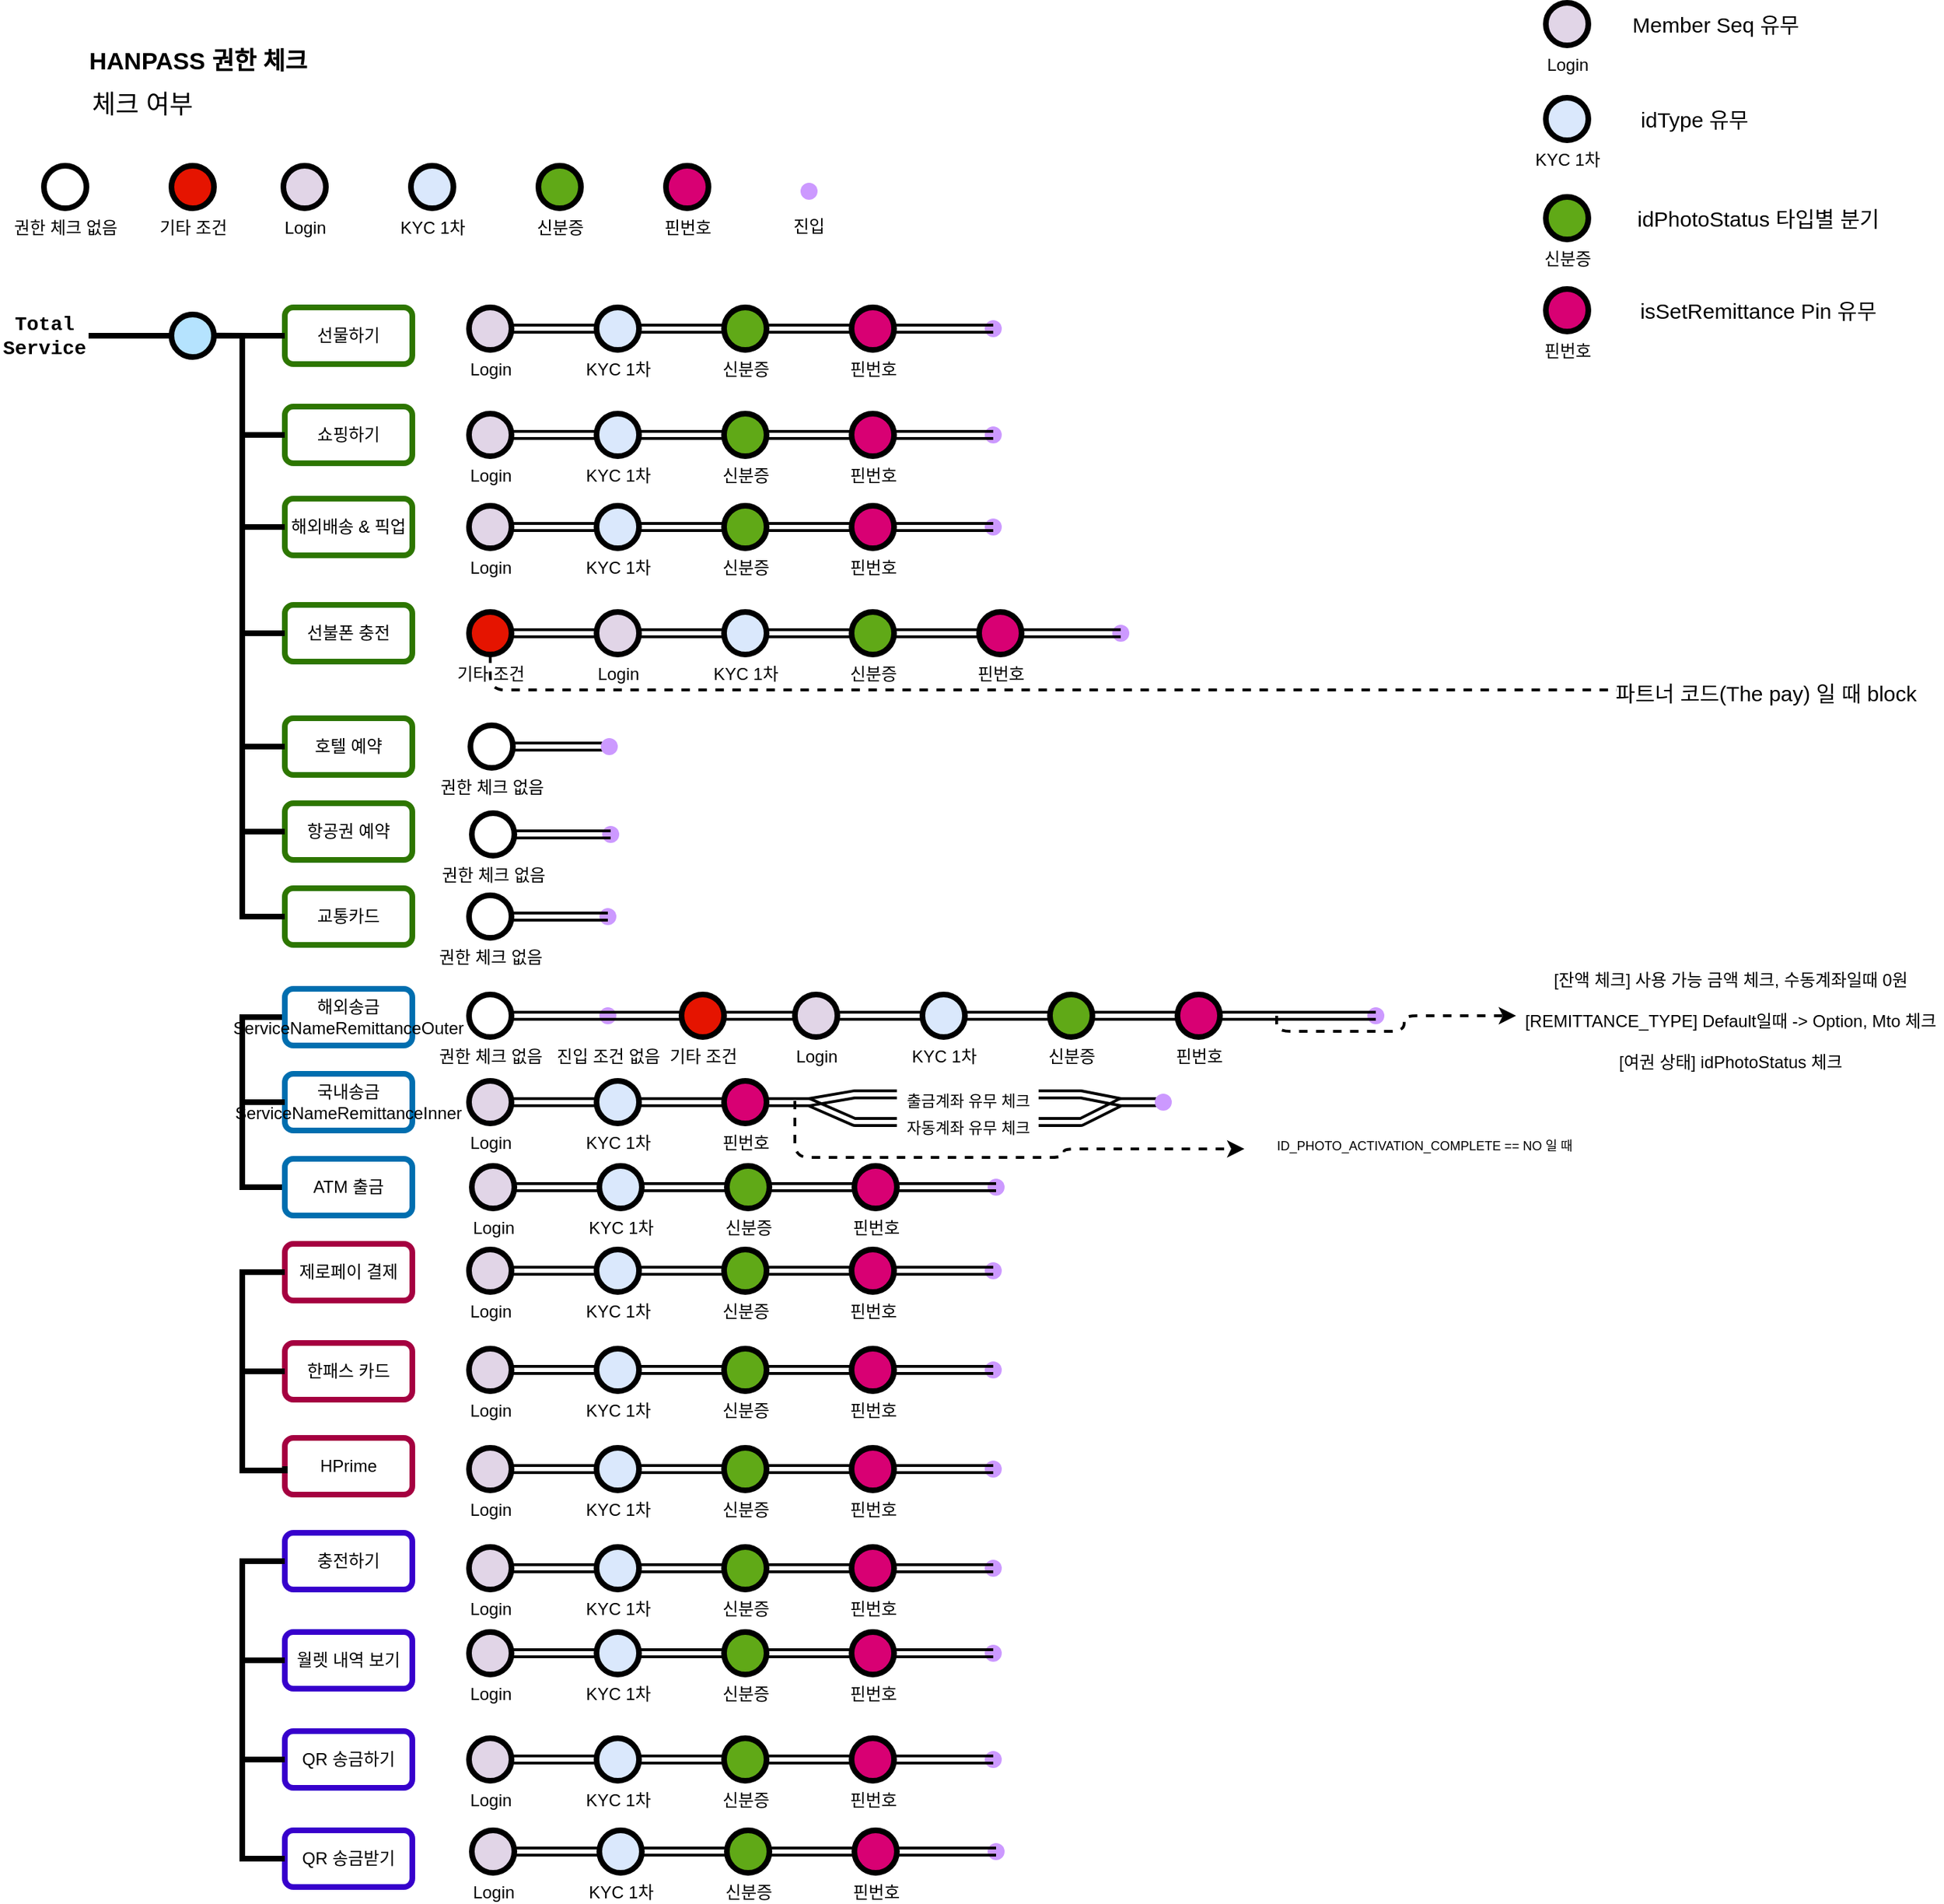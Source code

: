 <mxfile version="20.2.3" type="github">
  <diagram id="yPxyJZ8AM_hMuL3Unpa9" name="simple gitflow">
    <mxGraphModel dx="1855" dy="513" grid="1" gridSize="10" guides="1" tooltips="1" connect="1" arrows="1" fold="1" page="1" pageScale="1" pageWidth="1100" pageHeight="850" math="0" shadow="0">
      <root>
        <mxCell id="0" />
        <mxCell id="1" parent="0" />
        <UserObject label="HANPASS 권한 체크&lt;br&gt;" id="9hBKPDzoitwpIBdzFDQ7-6">
          <mxCell style="text;whiteSpace=wrap;html=1;fontStyle=1;fontSize=17;" parent="1" vertex="1">
            <mxGeometry x="90" y="60" width="170" height="30" as="geometry" />
          </mxCell>
        </UserObject>
        <UserObject label="&lt;font style=&quot;font-size: 18px;&quot;&gt;체크 여부&lt;/font&gt;" id="9hBKPDzoitwpIBdzFDQ7-10">
          <mxCell style="text;whiteSpace=wrap;html=1;" parent="1" vertex="1">
            <mxGeometry x="91.5" y="90" width="78.5" height="50" as="geometry" />
          </mxCell>
        </UserObject>
        <mxCell id="9hBKPDzoitwpIBdzFDQ7-25" value="" style="verticalLabelPosition=bottom;verticalAlign=top;html=1;strokeWidth=4;shape=mxgraph.flowchart.on-page_reference;plain-blue;gradientColor=none;fillColor=#B5E3Fe;strokeColor=#000000;" parent="1" vertex="1">
          <mxGeometry x="150" y="255" width="30" height="30" as="geometry" />
        </mxCell>
        <mxCell id="9hBKPDzoitwpIBdzFDQ7-26" value="KYC 1차" style="verticalLabelPosition=bottom;verticalAlign=top;html=1;strokeWidth=4;shape=mxgraph.flowchart.on-page_reference;plain-blue;gradientColor=none;strokeColor=#000000;" parent="1" vertex="1">
          <mxGeometry x="319" y="150" width="30" height="30" as="geometry" />
        </mxCell>
        <mxCell id="9hBKPDzoitwpIBdzFDQ7-27" value="" style="edgeStyle=orthogonalEdgeStyle;rounded=0;html=1;jettySize=auto;orthogonalLoop=1;strokeWidth=4;endArrow=none;endFill=0;entryX=1;entryY=0.5;entryDx=0;entryDy=0;exitX=0;exitY=0.5;exitDx=0;exitDy=0;exitPerimeter=0;" parent="1" target="9hBKPDzoitwpIBdzFDQ7-28" edge="1" source="9hBKPDzoitwpIBdzFDQ7-25">
          <mxGeometry x="204.5" y="270" as="geometry">
            <mxPoint x="150" y="270" as="sourcePoint" />
            <mxPoint x="160" y="270" as="targetPoint" />
            <Array as="points">
              <mxPoint x="150" y="270" />
            </Array>
          </mxGeometry>
        </mxCell>
        <mxCell id="9hBKPDzoitwpIBdzFDQ7-28" value="Total&lt;br&gt;Service" style="text;html=1;strokeColor=none;fillColor=none;align=center;verticalAlign=middle;whiteSpace=wrap;overflow=hidden;fontSize=14;fontStyle=1;fontFamily=Courier New;" parent="1" vertex="1">
          <mxGeometry x="29" y="250" width="62.5" height="40" as="geometry" />
        </mxCell>
        <mxCell id="ZWDIc0FmqlrQE_8LziBr-5" value="Login" style="verticalLabelPosition=bottom;verticalAlign=top;html=1;strokeWidth=4;shape=mxgraph.flowchart.on-page_reference;plain-purple;gradientColor=none;strokeColor=#000000;" vertex="1" parent="1">
          <mxGeometry x="229" y="150" width="30" height="30" as="geometry" />
        </mxCell>
        <mxCell id="ZWDIc0FmqlrQE_8LziBr-7" value="&lt;font color=&quot;#000000&quot;&gt;선물하기&lt;/font&gt;" style="rounded=1;whiteSpace=wrap;html=1;fillColor=#FFFFFF;strokeColor=#2D7600;fillStyle=auto;fontColor=#ffffff;strokeWidth=4;" vertex="1" parent="1">
          <mxGeometry x="230" y="250" width="90" height="40" as="geometry" />
        </mxCell>
        <mxCell id="ZWDIc0FmqlrQE_8LziBr-26" value="" style="edgeStyle=orthogonalEdgeStyle;rounded=0;html=1;jettySize=auto;orthogonalLoop=1;strokeWidth=4;endArrow=none;endFill=0;entryX=1;entryY=0.5;entryDx=0;entryDy=0;exitX=0;exitY=0.5;exitDx=0;exitDy=0;" edge="1" parent="1" source="ZWDIc0FmqlrQE_8LziBr-7">
          <mxGeometry x="293" y="269.88" as="geometry">
            <mxPoint x="238.5" y="269.88" as="sourcePoint" />
            <mxPoint x="180" y="269.88" as="targetPoint" />
            <Array as="points">
              <mxPoint x="209" y="270" />
            </Array>
          </mxGeometry>
        </mxCell>
        <mxCell id="ZWDIc0FmqlrQE_8LziBr-27" value="&lt;font color=&quot;#000000&quot;&gt;쇼핑하기&lt;br&gt;&lt;/font&gt;" style="rounded=1;whiteSpace=wrap;html=1;fillColor=#FFFFFF;strokeColor=#2D7600;fillStyle=auto;fontColor=#ffffff;strokeWidth=4;" vertex="1" parent="1">
          <mxGeometry x="230" y="320" width="90" height="40" as="geometry" />
        </mxCell>
        <mxCell id="ZWDIc0FmqlrQE_8LziBr-28" value="&lt;font color=&quot;#000000&quot;&gt;해외배송 &amp;amp; 픽업&lt;br&gt;&lt;/font&gt;" style="rounded=1;whiteSpace=wrap;html=1;fillColor=#FFFFFF;strokeColor=#2D7600;fillStyle=auto;fontColor=#ffffff;strokeWidth=4;" vertex="1" parent="1">
          <mxGeometry x="230" y="385" width="90" height="40" as="geometry" />
        </mxCell>
        <mxCell id="ZWDIc0FmqlrQE_8LziBr-29" value="" style="edgeStyle=orthogonalEdgeStyle;rounded=0;html=1;jettySize=auto;orthogonalLoop=1;strokeWidth=4;endArrow=none;endFill=0;exitX=0;exitY=0.5;exitDx=0;exitDy=0;" edge="1" parent="1" source="ZWDIc0FmqlrQE_8LziBr-27">
          <mxGeometry x="303" y="279.88" as="geometry">
            <mxPoint x="240" y="280" as="sourcePoint" />
            <mxPoint x="180" y="270" as="targetPoint" />
            <Array as="points">
              <mxPoint x="200" y="340" />
              <mxPoint x="200" y="270" />
            </Array>
          </mxGeometry>
        </mxCell>
        <mxCell id="ZWDIc0FmqlrQE_8LziBr-30" value="" style="edgeStyle=orthogonalEdgeStyle;rounded=0;html=1;jettySize=auto;orthogonalLoop=1;strokeWidth=4;endArrow=none;endFill=0;exitX=0;exitY=0.5;exitDx=0;exitDy=0;entryX=1;entryY=0.5;entryDx=0;entryDy=0;entryPerimeter=0;" edge="1" parent="1" source="ZWDIc0FmqlrQE_8LziBr-28" target="9hBKPDzoitwpIBdzFDQ7-25">
          <mxGeometry x="313" y="289.88" as="geometry">
            <mxPoint x="240" y="370" as="sourcePoint" />
            <mxPoint x="190" y="280" as="targetPoint" />
            <Array as="points">
              <mxPoint x="200" y="405" />
              <mxPoint x="200" y="270" />
            </Array>
          </mxGeometry>
        </mxCell>
        <mxCell id="ZWDIc0FmqlrQE_8LziBr-31" value="&lt;font color=&quot;#000000&quot;&gt;선불폰 충전&lt;br&gt;&lt;/font&gt;" style="rounded=1;whiteSpace=wrap;html=1;fillColor=#FFFFFF;strokeColor=#2D7600;fillStyle=auto;fontColor=#ffffff;strokeWidth=4;" vertex="1" parent="1">
          <mxGeometry x="230" y="460" width="90" height="40" as="geometry" />
        </mxCell>
        <mxCell id="ZWDIc0FmqlrQE_8LziBr-32" value="&lt;font color=&quot;#000000&quot;&gt;호텔 예약&lt;br&gt;&lt;/font&gt;" style="rounded=1;whiteSpace=wrap;html=1;fillColor=#FFFFFF;strokeColor=#2D7600;fillStyle=auto;fontColor=#ffffff;strokeWidth=4;" vertex="1" parent="1">
          <mxGeometry x="230" y="540" width="90" height="40" as="geometry" />
        </mxCell>
        <mxCell id="ZWDIc0FmqlrQE_8LziBr-33" value="&lt;font color=&quot;#000000&quot;&gt;항공권 예약&lt;br&gt;&lt;/font&gt;" style="rounded=1;whiteSpace=wrap;html=1;fillColor=#FFFFFF;strokeColor=#2D7600;fillStyle=auto;fontColor=#ffffff;strokeWidth=4;" vertex="1" parent="1">
          <mxGeometry x="230" y="600" width="90" height="40" as="geometry" />
        </mxCell>
        <mxCell id="ZWDIc0FmqlrQE_8LziBr-34" value="" style="edgeStyle=orthogonalEdgeStyle;rounded=0;html=1;jettySize=auto;orthogonalLoop=1;strokeWidth=4;endArrow=none;endFill=0;exitX=0;exitY=0.5;exitDx=0;exitDy=0;entryX=0;entryY=0.5;entryDx=0;entryDy=0;" edge="1" parent="1" source="ZWDIc0FmqlrQE_8LziBr-41" target="ZWDIc0FmqlrQE_8LziBr-38">
          <mxGeometry x="313" y="750.88" as="geometry">
            <mxPoint x="230" y="866" as="sourcePoint" />
            <mxPoint x="180" y="731" as="targetPoint" />
            <Array as="points">
              <mxPoint x="200" y="871" />
              <mxPoint x="200" y="751" />
            </Array>
          </mxGeometry>
        </mxCell>
        <mxCell id="ZWDIc0FmqlrQE_8LziBr-35" value="" style="edgeStyle=orthogonalEdgeStyle;rounded=0;html=1;jettySize=auto;orthogonalLoop=1;strokeWidth=4;endArrow=none;endFill=0;exitX=0;exitY=0.5;exitDx=0;exitDy=0;entryX=1;entryY=0.5;entryDx=0;entryDy=0;entryPerimeter=0;" edge="1" parent="1" source="ZWDIc0FmqlrQE_8LziBr-33" target="9hBKPDzoitwpIBdzFDQ7-25">
          <mxGeometry x="263" y="519.88" as="geometry">
            <mxPoint x="180" y="635" as="sourcePoint" />
            <mxPoint x="130" y="500" as="targetPoint" />
            <Array as="points">
              <mxPoint x="200" y="620" />
              <mxPoint x="200" y="270" />
            </Array>
          </mxGeometry>
        </mxCell>
        <mxCell id="ZWDIc0FmqlrQE_8LziBr-36" value="" style="edgeStyle=orthogonalEdgeStyle;rounded=0;html=1;jettySize=auto;orthogonalLoop=1;strokeWidth=4;endArrow=none;endFill=0;exitX=0;exitY=0.5;exitDx=0;exitDy=0;" edge="1" parent="1" source="ZWDIc0FmqlrQE_8LziBr-32">
          <mxGeometry x="224.5" y="432.38" as="geometry">
            <mxPoint x="141.5" y="547.5" as="sourcePoint" />
            <mxPoint x="180" y="270" as="targetPoint" />
            <Array as="points">
              <mxPoint x="200" y="560" />
              <mxPoint x="200" y="270" />
            </Array>
          </mxGeometry>
        </mxCell>
        <mxCell id="ZWDIc0FmqlrQE_8LziBr-37" value="" style="edgeStyle=orthogonalEdgeStyle;rounded=0;html=1;jettySize=auto;orthogonalLoop=1;strokeWidth=4;endArrow=none;endFill=0;exitX=0;exitY=0.5;exitDx=0;exitDy=0;entryX=1;entryY=0.5;entryDx=0;entryDy=0;entryPerimeter=0;" edge="1" parent="1" source="ZWDIc0FmqlrQE_8LziBr-31" target="9hBKPDzoitwpIBdzFDQ7-25">
          <mxGeometry x="263" y="409.88" as="geometry">
            <mxPoint x="180" y="525" as="sourcePoint" />
            <mxPoint x="130" y="390" as="targetPoint" />
            <Array as="points">
              <mxPoint x="200" y="480" />
              <mxPoint x="200" y="270" />
            </Array>
          </mxGeometry>
        </mxCell>
        <mxCell id="ZWDIc0FmqlrQE_8LziBr-38" value="&lt;font color=&quot;#000000&quot;&gt;해외송금&lt;br&gt;&lt;/font&gt;&lt;span style=&quot;color: rgb(0, 0, 0); text-align: left;&quot;&gt;ServiceNameRemittanceOuter&lt;/span&gt;&lt;font color=&quot;#000000&quot;&gt;&lt;br&gt;&lt;/font&gt;" style="rounded=1;whiteSpace=wrap;html=1;fillColor=#FFFFFF;strokeColor=#006EAF;fillStyle=auto;fontColor=#ffffff;strokeWidth=4;" vertex="1" parent="1">
          <mxGeometry x="230" y="731" width="90" height="40" as="geometry" />
        </mxCell>
        <mxCell id="ZWDIc0FmqlrQE_8LziBr-40" value="&lt;font color=&quot;#000000&quot;&gt;국내송금&lt;br&gt;&lt;/font&gt;&lt;span style=&quot;color: rgb(0, 0, 0); text-align: left;&quot;&gt;ServiceNameRemittanceInner&lt;/span&gt;&lt;font color=&quot;#000000&quot;&gt;&lt;br&gt;&lt;/font&gt;" style="rounded=1;whiteSpace=wrap;html=1;fillColor=#FFFFFF;strokeColor=#006EAF;fillStyle=auto;fontColor=#ffffff;strokeWidth=4;" vertex="1" parent="1">
          <mxGeometry x="230" y="791" width="90" height="40" as="geometry" />
        </mxCell>
        <mxCell id="ZWDIc0FmqlrQE_8LziBr-41" value="&lt;font color=&quot;#000000&quot;&gt;ATM 출금&lt;br&gt;&lt;/font&gt;" style="rounded=1;whiteSpace=wrap;html=1;fillColor=#FFFFFF;strokeColor=#006EAF;fillStyle=auto;fontColor=#ffffff;strokeWidth=4;" vertex="1" parent="1">
          <mxGeometry x="230" y="851" width="90" height="40" as="geometry" />
        </mxCell>
        <mxCell id="ZWDIc0FmqlrQE_8LziBr-42" value="&lt;font color=&quot;#000000&quot;&gt;제로페이 결제&lt;br&gt;&lt;/font&gt;" style="rounded=1;whiteSpace=wrap;html=1;fillColor=none;strokeColor=#A50040;fillStyle=auto;fontColor=#ffffff;strokeWidth=4;" vertex="1" parent="1">
          <mxGeometry x="230" y="911" width="90" height="40" as="geometry" />
        </mxCell>
        <mxCell id="ZWDIc0FmqlrQE_8LziBr-43" value="&lt;font color=&quot;#000000&quot;&gt;한패스 카드&lt;br&gt;&lt;/font&gt;" style="rounded=1;whiteSpace=wrap;html=1;fillColor=none;strokeColor=#A50040;fillStyle=auto;fontColor=#ffffff;strokeWidth=4;" vertex="1" parent="1">
          <mxGeometry x="230" y="981" width="90" height="40" as="geometry" />
        </mxCell>
        <mxCell id="ZWDIc0FmqlrQE_8LziBr-44" value="&lt;font color=&quot;#000000&quot;&gt;충전하기&lt;br&gt;&lt;/font&gt;" style="rounded=1;whiteSpace=wrap;html=1;fillColor=none;strokeColor=#3700CC;fillStyle=auto;fontColor=#ffffff;strokeWidth=4;" vertex="1" parent="1">
          <mxGeometry x="230" y="1115" width="90" height="40" as="geometry" />
        </mxCell>
        <mxCell id="ZWDIc0FmqlrQE_8LziBr-47" value="" style="edgeStyle=orthogonalEdgeStyle;rounded=0;html=1;jettySize=auto;orthogonalLoop=1;strokeWidth=4;endArrow=none;endFill=0;entryX=0;entryY=0.5;entryDx=0;entryDy=0;exitX=0;exitY=0.5;exitDx=0;exitDy=0;" edge="1" parent="1" source="ZWDIc0FmqlrQE_8LziBr-43" target="ZWDIc0FmqlrQE_8LziBr-42">
          <mxGeometry x="237.2" y="950.88" as="geometry">
            <mxPoint x="159.95" y="1071" as="sourcePoint" />
            <mxPoint x="154.2" y="951" as="targetPoint" />
            <Array as="points">
              <mxPoint x="200" y="1001" />
              <mxPoint x="200" y="931" />
            </Array>
          </mxGeometry>
        </mxCell>
        <mxCell id="ZWDIc0FmqlrQE_8LziBr-48" value="" style="edgeStyle=orthogonalEdgeStyle;rounded=0;html=1;jettySize=auto;orthogonalLoop=1;strokeWidth=4;endArrow=none;endFill=0;exitX=0;exitY=0.5;exitDx=0;exitDy=0;" edge="1" parent="1" source="ZWDIc0FmqlrQE_8LziBr-40">
          <mxGeometry x="260.1" y="760.88" as="geometry">
            <mxPoint x="182.85" y="881" as="sourcePoint" />
            <mxPoint x="200" y="811" as="targetPoint" />
            <Array as="points">
              <mxPoint x="200" y="811" />
            </Array>
          </mxGeometry>
        </mxCell>
        <mxCell id="ZWDIc0FmqlrQE_8LziBr-49" value="&lt;font color=&quot;#000000&quot;&gt;월렛 내역 보기&lt;br&gt;&lt;/font&gt;" style="rounded=1;whiteSpace=wrap;html=1;fillColor=none;strokeColor=#3700CC;fillStyle=auto;fontColor=#ffffff;strokeWidth=4;" vertex="1" parent="1">
          <mxGeometry x="230" y="1185" width="90" height="40" as="geometry" />
        </mxCell>
        <mxCell id="ZWDIc0FmqlrQE_8LziBr-50" value="&lt;font color=&quot;#000000&quot;&gt;QR 송금하기&lt;br&gt;&lt;/font&gt;" style="rounded=1;whiteSpace=wrap;html=1;fillColor=none;strokeColor=#3700CC;fillStyle=auto;fontColor=#ffffff;strokeWidth=4;" vertex="1" parent="1">
          <mxGeometry x="230" y="1255" width="90" height="40" as="geometry" />
        </mxCell>
        <mxCell id="ZWDIc0FmqlrQE_8LziBr-51" value="&lt;font color=&quot;#000000&quot;&gt;QR 송금받기&lt;br&gt;&lt;/font&gt;" style="rounded=1;whiteSpace=wrap;html=1;fillColor=none;strokeColor=#3700CC;fillStyle=auto;fontColor=#ffffff;strokeWidth=4;" vertex="1" parent="1">
          <mxGeometry x="230" y="1325" width="90" height="40" as="geometry" />
        </mxCell>
        <mxCell id="ZWDIc0FmqlrQE_8LziBr-52" value="" style="edgeStyle=orthogonalEdgeStyle;rounded=0;html=1;jettySize=auto;orthogonalLoop=1;strokeWidth=4;endArrow=none;endFill=0;entryX=0;entryY=0.5;entryDx=0;entryDy=0;exitX=0;exitY=0.5;exitDx=0;exitDy=0;" edge="1" parent="1" source="ZWDIc0FmqlrQE_8LziBr-51" target="ZWDIc0FmqlrQE_8LziBr-44">
          <mxGeometry x="282.95" y="1134.88" as="geometry">
            <mxPoint x="205.7" y="1255" as="sourcePoint" />
            <mxPoint x="199.95" y="1135" as="targetPoint" />
            <Array as="points">
              <mxPoint x="200" y="1345" />
              <mxPoint x="200" y="1135" />
            </Array>
          </mxGeometry>
        </mxCell>
        <mxCell id="ZWDIc0FmqlrQE_8LziBr-53" value="" style="edgeStyle=orthogonalEdgeStyle;rounded=0;html=1;jettySize=auto;orthogonalLoop=1;strokeWidth=4;endArrow=none;endFill=0;entryX=0;entryY=0.5;entryDx=0;entryDy=0;exitX=0;exitY=0.5;exitDx=0;exitDy=0;" edge="1" parent="1" source="ZWDIc0FmqlrQE_8LziBr-50" target="ZWDIc0FmqlrQE_8LziBr-49">
          <mxGeometry x="237.2" y="1194.88" as="geometry">
            <mxPoint x="159.95" y="1315" as="sourcePoint" />
            <mxPoint x="154.2" y="1195" as="targetPoint" />
            <Array as="points">
              <mxPoint x="200" y="1275" />
              <mxPoint x="200" y="1205" />
            </Array>
          </mxGeometry>
        </mxCell>
        <mxCell id="ZWDIc0FmqlrQE_8LziBr-62" value="&lt;font color=&quot;#000000&quot;&gt;HPrime&lt;br&gt;&lt;/font&gt;" style="rounded=1;whiteSpace=wrap;html=1;fillColor=none;strokeColor=#A50040;fillStyle=auto;fontColor=#ffffff;strokeWidth=4;" vertex="1" parent="1">
          <mxGeometry x="230" y="1048" width="90" height="40" as="geometry" />
        </mxCell>
        <mxCell id="ZWDIc0FmqlrQE_8LziBr-63" value="" style="edgeStyle=orthogonalEdgeStyle;rounded=0;html=1;jettySize=auto;orthogonalLoop=1;strokeWidth=4;endArrow=none;endFill=0;exitX=0;exitY=0.5;exitDx=0;exitDy=0;" edge="1" parent="1" source="ZWDIc0FmqlrQE_8LziBr-62">
          <mxGeometry x="237.2" y="1020.88" as="geometry">
            <mxPoint x="230" y="1071" as="sourcePoint" />
            <mxPoint x="230" y="1001" as="targetPoint" />
            <Array as="points">
              <mxPoint x="230" y="1071" />
              <mxPoint x="200" y="1071" />
              <mxPoint x="200" y="1001" />
            </Array>
          </mxGeometry>
        </mxCell>
        <mxCell id="ZWDIc0FmqlrQE_8LziBr-64" value="&lt;font color=&quot;#000000&quot;&gt;교통카드&lt;br&gt;&lt;/font&gt;" style="rounded=1;whiteSpace=wrap;html=1;fillColor=#FFFFFF;strokeColor=#2D7600;fillStyle=auto;fontColor=#ffffff;strokeWidth=4;" vertex="1" parent="1">
          <mxGeometry x="230" y="660" width="90" height="40" as="geometry" />
        </mxCell>
        <mxCell id="ZWDIc0FmqlrQE_8LziBr-65" value="" style="edgeStyle=orthogonalEdgeStyle;rounded=0;html=1;jettySize=auto;orthogonalLoop=1;strokeWidth=4;endArrow=none;endFill=0;exitX=0;exitY=0.5;exitDx=0;exitDy=0;entryX=0;entryY=0.5;entryDx=0;entryDy=0;" edge="1" parent="1" source="ZWDIc0FmqlrQE_8LziBr-64" target="ZWDIc0FmqlrQE_8LziBr-33">
          <mxGeometry x="207.25" y="589.88" as="geometry">
            <mxPoint x="174.25" y="690" as="sourcePoint" />
            <mxPoint x="124.25" y="340" as="targetPoint" />
            <Array as="points">
              <mxPoint x="200" y="680" />
              <mxPoint x="200" y="620" />
            </Array>
          </mxGeometry>
        </mxCell>
        <mxCell id="ZWDIc0FmqlrQE_8LziBr-66" value="&lt;font color=&quot;#000000&quot;&gt;신분증&lt;/font&gt;" style="verticalLabelPosition=bottom;verticalAlign=top;html=1;strokeWidth=4;shape=mxgraph.flowchart.on-page_reference;strokeColor=#000000;fillColor=#60a917;fontColor=#ffffff;" vertex="1" parent="1">
          <mxGeometry x="409" y="150" width="30" height="30" as="geometry" />
        </mxCell>
        <mxCell id="ZWDIc0FmqlrQE_8LziBr-74" value="&lt;font color=&quot;#000000&quot;&gt;핀번호&lt;/font&gt;" style="verticalLabelPosition=bottom;verticalAlign=top;html=1;strokeWidth=4;shape=mxgraph.flowchart.on-page_reference;strokeColor=default;fillColor=#d80073;fontColor=#ffffff;" vertex="1" parent="1">
          <mxGeometry x="499" y="150" width="30" height="30" as="geometry" />
        </mxCell>
        <mxCell id="ZWDIc0FmqlrQE_8LziBr-131" value="" style="group" vertex="1" connectable="0" parent="1">
          <mxGeometry x="360" y="245" width="390" height="40" as="geometry" />
        </mxCell>
        <mxCell id="ZWDIc0FmqlrQE_8LziBr-76" value="KYC 1차" style="verticalLabelPosition=bottom;verticalAlign=top;html=1;strokeWidth=4;shape=mxgraph.flowchart.on-page_reference;plain-blue;gradientColor=none;strokeColor=#000000;" vertex="1" parent="ZWDIc0FmqlrQE_8LziBr-131">
          <mxGeometry x="90" y="5" width="30" height="30" as="geometry" />
        </mxCell>
        <mxCell id="ZWDIc0FmqlrQE_8LziBr-88" style="edgeStyle=entityRelationEdgeStyle;shape=link;rounded=1;sketch=0;orthogonalLoop=1;jettySize=auto;html=1;entryX=0;entryY=0.5;entryDx=0;entryDy=0;entryPerimeter=0;shadow=0;fontSize=18;fontColor=#000000;startSize=6;endSize=6;sourcePerimeterSpacing=0;targetPerimeterSpacing=0;strokeColor=default;strokeWidth=2;" edge="1" parent="ZWDIc0FmqlrQE_8LziBr-131" source="ZWDIc0FmqlrQE_8LziBr-77" target="ZWDIc0FmqlrQE_8LziBr-76">
          <mxGeometry relative="1" as="geometry" />
        </mxCell>
        <mxCell id="ZWDIc0FmqlrQE_8LziBr-77" value="Login" style="verticalLabelPosition=bottom;verticalAlign=top;html=1;strokeWidth=4;shape=mxgraph.flowchart.on-page_reference;plain-purple;gradientColor=none;strokeColor=#000000;" vertex="1" parent="ZWDIc0FmqlrQE_8LziBr-131">
          <mxGeometry y="5" width="30" height="30" as="geometry" />
        </mxCell>
        <mxCell id="ZWDIc0FmqlrQE_8LziBr-78" value="&lt;font color=&quot;#000000&quot;&gt;신분증&lt;/font&gt;" style="verticalLabelPosition=bottom;verticalAlign=top;html=1;strokeWidth=4;shape=mxgraph.flowchart.on-page_reference;strokeColor=#000000;fillColor=#60a917;fontColor=#ffffff;" vertex="1" parent="ZWDIc0FmqlrQE_8LziBr-131">
          <mxGeometry x="180" y="5" width="30" height="30" as="geometry" />
        </mxCell>
        <mxCell id="ZWDIc0FmqlrQE_8LziBr-89" style="edgeStyle=entityRelationEdgeStyle;shape=link;rounded=1;sketch=0;orthogonalLoop=1;jettySize=auto;html=1;entryX=0;entryY=0.5;entryDx=0;entryDy=0;entryPerimeter=0;shadow=0;fontSize=18;fontColor=#000000;startSize=6;endSize=6;sourcePerimeterSpacing=0;targetPerimeterSpacing=0;strokeColor=default;strokeWidth=2;" edge="1" parent="ZWDIc0FmqlrQE_8LziBr-131" source="ZWDIc0FmqlrQE_8LziBr-76" target="ZWDIc0FmqlrQE_8LziBr-78">
          <mxGeometry relative="1" as="geometry" />
        </mxCell>
        <mxCell id="ZWDIc0FmqlrQE_8LziBr-79" value="&lt;font color=&quot;#000000&quot;&gt;핀번호&lt;/font&gt;" style="verticalLabelPosition=bottom;verticalAlign=top;html=1;strokeWidth=4;shape=mxgraph.flowchart.on-page_reference;strokeColor=default;fillColor=#d80073;fontColor=#ffffff;" vertex="1" parent="ZWDIc0FmqlrQE_8LziBr-131">
          <mxGeometry x="270" y="5" width="30" height="30" as="geometry" />
        </mxCell>
        <mxCell id="ZWDIc0FmqlrQE_8LziBr-90" style="edgeStyle=entityRelationEdgeStyle;shape=link;rounded=1;sketch=0;orthogonalLoop=1;jettySize=auto;html=1;entryX=0;entryY=0.5;entryDx=0;entryDy=0;entryPerimeter=0;shadow=0;fontSize=18;fontColor=#000000;startSize=6;endSize=6;sourcePerimeterSpacing=0;targetPerimeterSpacing=0;strokeColor=default;strokeWidth=2;" edge="1" parent="ZWDIc0FmqlrQE_8LziBr-131" source="ZWDIc0FmqlrQE_8LziBr-78" target="ZWDIc0FmqlrQE_8LziBr-79">
          <mxGeometry relative="1" as="geometry" />
        </mxCell>
        <mxCell id="ZWDIc0FmqlrQE_8LziBr-93" value="" style="shape=waypoint;sketch=0;size=6;pointerEvents=1;points=[];fillColor=#d80073;resizable=0;rotatable=0;perimeter=centerPerimeter;snapToPoint=1;verticalAlign=top;fontColor=#000000;strokeWidth=4;strokeColor=#CC99FF;" vertex="1" parent="ZWDIc0FmqlrQE_8LziBr-131">
          <mxGeometry x="350" width="40" height="40" as="geometry" />
        </mxCell>
        <mxCell id="ZWDIc0FmqlrQE_8LziBr-94" value="" style="edgeStyle=entityRelationEdgeStyle;shape=link;rounded=1;sketch=0;orthogonalLoop=1;jettySize=auto;html=1;shadow=0;fontSize=18;fontColor=#000000;startSize=6;endSize=6;sourcePerimeterSpacing=0;targetPerimeterSpacing=0;strokeColor=default;strokeWidth=2;" edge="1" parent="ZWDIc0FmqlrQE_8LziBr-131" source="ZWDIc0FmqlrQE_8LziBr-79" target="ZWDIc0FmqlrQE_8LziBr-93">
          <mxGeometry relative="1" as="geometry" />
        </mxCell>
        <mxCell id="ZWDIc0FmqlrQE_8LziBr-132" value="" style="group" vertex="1" connectable="0" parent="1">
          <mxGeometry x="360" y="320" width="390" height="40" as="geometry" />
        </mxCell>
        <mxCell id="ZWDIc0FmqlrQE_8LziBr-133" value="KYC 1차" style="verticalLabelPosition=bottom;verticalAlign=top;html=1;strokeWidth=4;shape=mxgraph.flowchart.on-page_reference;plain-blue;gradientColor=none;strokeColor=#000000;" vertex="1" parent="ZWDIc0FmqlrQE_8LziBr-132">
          <mxGeometry x="90" y="5" width="30" height="30" as="geometry" />
        </mxCell>
        <mxCell id="ZWDIc0FmqlrQE_8LziBr-134" style="edgeStyle=entityRelationEdgeStyle;shape=link;rounded=1;sketch=0;orthogonalLoop=1;jettySize=auto;html=1;entryX=0;entryY=0.5;entryDx=0;entryDy=0;entryPerimeter=0;shadow=0;fontSize=18;fontColor=#000000;startSize=6;endSize=6;sourcePerimeterSpacing=0;targetPerimeterSpacing=0;strokeColor=default;strokeWidth=2;" edge="1" parent="ZWDIc0FmqlrQE_8LziBr-132" source="ZWDIc0FmqlrQE_8LziBr-135" target="ZWDIc0FmqlrQE_8LziBr-133">
          <mxGeometry relative="1" as="geometry" />
        </mxCell>
        <mxCell id="ZWDIc0FmqlrQE_8LziBr-135" value="Login" style="verticalLabelPosition=bottom;verticalAlign=top;html=1;strokeWidth=4;shape=mxgraph.flowchart.on-page_reference;plain-purple;gradientColor=none;strokeColor=#000000;" vertex="1" parent="ZWDIc0FmqlrQE_8LziBr-132">
          <mxGeometry y="5" width="30" height="30" as="geometry" />
        </mxCell>
        <mxCell id="ZWDIc0FmqlrQE_8LziBr-136" value="&lt;font color=&quot;#000000&quot;&gt;신분증&lt;/font&gt;" style="verticalLabelPosition=bottom;verticalAlign=top;html=1;strokeWidth=4;shape=mxgraph.flowchart.on-page_reference;strokeColor=#000000;fillColor=#60a917;fontColor=#ffffff;" vertex="1" parent="ZWDIc0FmqlrQE_8LziBr-132">
          <mxGeometry x="180" y="5" width="30" height="30" as="geometry" />
        </mxCell>
        <mxCell id="ZWDIc0FmqlrQE_8LziBr-137" style="edgeStyle=entityRelationEdgeStyle;shape=link;rounded=1;sketch=0;orthogonalLoop=1;jettySize=auto;html=1;entryX=0;entryY=0.5;entryDx=0;entryDy=0;entryPerimeter=0;shadow=0;fontSize=18;fontColor=#000000;startSize=6;endSize=6;sourcePerimeterSpacing=0;targetPerimeterSpacing=0;strokeColor=default;strokeWidth=2;" edge="1" parent="ZWDIc0FmqlrQE_8LziBr-132" source="ZWDIc0FmqlrQE_8LziBr-133" target="ZWDIc0FmqlrQE_8LziBr-136">
          <mxGeometry relative="1" as="geometry" />
        </mxCell>
        <mxCell id="ZWDIc0FmqlrQE_8LziBr-138" value="&lt;font color=&quot;#000000&quot;&gt;핀번호&lt;/font&gt;" style="verticalLabelPosition=bottom;verticalAlign=top;html=1;strokeWidth=4;shape=mxgraph.flowchart.on-page_reference;strokeColor=default;fillColor=#d80073;fontColor=#ffffff;" vertex="1" parent="ZWDIc0FmqlrQE_8LziBr-132">
          <mxGeometry x="270" y="5" width="30" height="30" as="geometry" />
        </mxCell>
        <mxCell id="ZWDIc0FmqlrQE_8LziBr-139" style="edgeStyle=entityRelationEdgeStyle;shape=link;rounded=1;sketch=0;orthogonalLoop=1;jettySize=auto;html=1;entryX=0;entryY=0.5;entryDx=0;entryDy=0;entryPerimeter=0;shadow=0;fontSize=18;fontColor=#000000;startSize=6;endSize=6;sourcePerimeterSpacing=0;targetPerimeterSpacing=0;strokeColor=default;strokeWidth=2;" edge="1" parent="ZWDIc0FmqlrQE_8LziBr-132" source="ZWDIc0FmqlrQE_8LziBr-136" target="ZWDIc0FmqlrQE_8LziBr-138">
          <mxGeometry relative="1" as="geometry" />
        </mxCell>
        <mxCell id="ZWDIc0FmqlrQE_8LziBr-140" value="" style="shape=waypoint;sketch=0;size=6;pointerEvents=1;points=[];fillColor=#d80073;resizable=0;rotatable=0;perimeter=centerPerimeter;snapToPoint=1;verticalAlign=top;fontColor=#000000;strokeWidth=4;strokeColor=#CC99FF;" vertex="1" parent="ZWDIc0FmqlrQE_8LziBr-132">
          <mxGeometry x="350" width="40" height="40" as="geometry" />
        </mxCell>
        <mxCell id="ZWDIc0FmqlrQE_8LziBr-141" value="" style="edgeStyle=entityRelationEdgeStyle;shape=link;rounded=1;sketch=0;orthogonalLoop=1;jettySize=auto;html=1;shadow=0;fontSize=18;fontColor=#000000;startSize=6;endSize=6;sourcePerimeterSpacing=0;targetPerimeterSpacing=0;strokeColor=default;strokeWidth=2;" edge="1" parent="ZWDIc0FmqlrQE_8LziBr-132" source="ZWDIc0FmqlrQE_8LziBr-138" target="ZWDIc0FmqlrQE_8LziBr-140">
          <mxGeometry relative="1" as="geometry" />
        </mxCell>
        <mxCell id="ZWDIc0FmqlrQE_8LziBr-142" value="" style="group" vertex="1" connectable="0" parent="1">
          <mxGeometry x="362" y="851" width="390" height="40" as="geometry" />
        </mxCell>
        <mxCell id="ZWDIc0FmqlrQE_8LziBr-143" value="KYC 1차" style="verticalLabelPosition=bottom;verticalAlign=top;html=1;strokeWidth=4;shape=mxgraph.flowchart.on-page_reference;plain-blue;gradientColor=none;strokeColor=#000000;" vertex="1" parent="ZWDIc0FmqlrQE_8LziBr-142">
          <mxGeometry x="90" y="5" width="30" height="30" as="geometry" />
        </mxCell>
        <mxCell id="ZWDIc0FmqlrQE_8LziBr-144" style="edgeStyle=entityRelationEdgeStyle;shape=link;rounded=1;sketch=0;orthogonalLoop=1;jettySize=auto;html=1;entryX=0;entryY=0.5;entryDx=0;entryDy=0;entryPerimeter=0;shadow=0;fontSize=18;fontColor=#000000;startSize=6;endSize=6;sourcePerimeterSpacing=0;targetPerimeterSpacing=0;strokeColor=default;strokeWidth=2;" edge="1" parent="ZWDIc0FmqlrQE_8LziBr-142" source="ZWDIc0FmqlrQE_8LziBr-145" target="ZWDIc0FmqlrQE_8LziBr-143">
          <mxGeometry relative="1" as="geometry" />
        </mxCell>
        <mxCell id="ZWDIc0FmqlrQE_8LziBr-145" value="Login" style="verticalLabelPosition=bottom;verticalAlign=top;html=1;strokeWidth=4;shape=mxgraph.flowchart.on-page_reference;plain-purple;gradientColor=none;strokeColor=#000000;" vertex="1" parent="ZWDIc0FmqlrQE_8LziBr-142">
          <mxGeometry y="5" width="30" height="30" as="geometry" />
        </mxCell>
        <mxCell id="ZWDIc0FmqlrQE_8LziBr-146" value="&lt;font color=&quot;#000000&quot;&gt;신분증&lt;/font&gt;" style="verticalLabelPosition=bottom;verticalAlign=top;html=1;strokeWidth=4;shape=mxgraph.flowchart.on-page_reference;strokeColor=#000000;fillColor=#60a917;fontColor=#ffffff;" vertex="1" parent="ZWDIc0FmqlrQE_8LziBr-142">
          <mxGeometry x="180" y="5" width="30" height="30" as="geometry" />
        </mxCell>
        <mxCell id="ZWDIc0FmqlrQE_8LziBr-147" style="edgeStyle=entityRelationEdgeStyle;shape=link;rounded=1;sketch=0;orthogonalLoop=1;jettySize=auto;html=1;entryX=0;entryY=0.5;entryDx=0;entryDy=0;entryPerimeter=0;shadow=0;fontSize=18;fontColor=#000000;startSize=6;endSize=6;sourcePerimeterSpacing=0;targetPerimeterSpacing=0;strokeColor=default;strokeWidth=2;" edge="1" parent="ZWDIc0FmqlrQE_8LziBr-142" source="ZWDIc0FmqlrQE_8LziBr-143" target="ZWDIc0FmqlrQE_8LziBr-146">
          <mxGeometry relative="1" as="geometry" />
        </mxCell>
        <mxCell id="ZWDIc0FmqlrQE_8LziBr-148" value="&lt;font color=&quot;#000000&quot;&gt;핀번호&lt;/font&gt;" style="verticalLabelPosition=bottom;verticalAlign=top;html=1;strokeWidth=4;shape=mxgraph.flowchart.on-page_reference;strokeColor=default;fillColor=#d80073;fontColor=#ffffff;" vertex="1" parent="ZWDIc0FmqlrQE_8LziBr-142">
          <mxGeometry x="270" y="5" width="30" height="30" as="geometry" />
        </mxCell>
        <mxCell id="ZWDIc0FmqlrQE_8LziBr-149" style="edgeStyle=entityRelationEdgeStyle;shape=link;rounded=1;sketch=0;orthogonalLoop=1;jettySize=auto;html=1;entryX=0;entryY=0.5;entryDx=0;entryDy=0;entryPerimeter=0;shadow=0;fontSize=18;fontColor=#000000;startSize=6;endSize=6;sourcePerimeterSpacing=0;targetPerimeterSpacing=0;strokeColor=default;strokeWidth=2;" edge="1" parent="ZWDIc0FmqlrQE_8LziBr-142" source="ZWDIc0FmqlrQE_8LziBr-146" target="ZWDIc0FmqlrQE_8LziBr-148">
          <mxGeometry relative="1" as="geometry" />
        </mxCell>
        <mxCell id="ZWDIc0FmqlrQE_8LziBr-150" value="" style="shape=waypoint;sketch=0;size=6;pointerEvents=1;points=[];fillColor=#d80073;resizable=0;rotatable=0;perimeter=centerPerimeter;snapToPoint=1;verticalAlign=top;fontColor=#000000;strokeWidth=4;strokeColor=#CC99FF;" vertex="1" parent="ZWDIc0FmqlrQE_8LziBr-142">
          <mxGeometry x="350" width="40" height="40" as="geometry" />
        </mxCell>
        <mxCell id="ZWDIc0FmqlrQE_8LziBr-151" value="" style="edgeStyle=entityRelationEdgeStyle;shape=link;rounded=1;sketch=0;orthogonalLoop=1;jettySize=auto;html=1;shadow=0;fontSize=18;fontColor=#000000;startSize=6;endSize=6;sourcePerimeterSpacing=0;targetPerimeterSpacing=0;strokeColor=default;strokeWidth=2;" edge="1" parent="ZWDIc0FmqlrQE_8LziBr-142" source="ZWDIc0FmqlrQE_8LziBr-148" target="ZWDIc0FmqlrQE_8LziBr-150">
          <mxGeometry relative="1" as="geometry" />
        </mxCell>
        <mxCell id="ZWDIc0FmqlrQE_8LziBr-152" value="" style="group" vertex="1" connectable="0" parent="1">
          <mxGeometry x="450" y="460" width="390" height="40" as="geometry" />
        </mxCell>
        <mxCell id="ZWDIc0FmqlrQE_8LziBr-153" value="KYC 1차" style="verticalLabelPosition=bottom;verticalAlign=top;html=1;strokeWidth=4;shape=mxgraph.flowchart.on-page_reference;plain-blue;gradientColor=none;strokeColor=#000000;" vertex="1" parent="ZWDIc0FmqlrQE_8LziBr-152">
          <mxGeometry x="90" y="5" width="30" height="30" as="geometry" />
        </mxCell>
        <mxCell id="ZWDIc0FmqlrQE_8LziBr-154" style="edgeStyle=entityRelationEdgeStyle;shape=link;rounded=1;sketch=0;orthogonalLoop=1;jettySize=auto;html=1;entryX=0;entryY=0.5;entryDx=0;entryDy=0;entryPerimeter=0;shadow=0;fontSize=18;fontColor=#000000;startSize=6;endSize=6;sourcePerimeterSpacing=0;targetPerimeterSpacing=0;strokeColor=default;strokeWidth=2;" edge="1" parent="ZWDIc0FmqlrQE_8LziBr-152" source="ZWDIc0FmqlrQE_8LziBr-155" target="ZWDIc0FmqlrQE_8LziBr-153">
          <mxGeometry relative="1" as="geometry" />
        </mxCell>
        <mxCell id="ZWDIc0FmqlrQE_8LziBr-155" value="Login" style="verticalLabelPosition=bottom;verticalAlign=top;html=1;strokeWidth=4;shape=mxgraph.flowchart.on-page_reference;plain-purple;gradientColor=none;strokeColor=#000000;" vertex="1" parent="ZWDIc0FmqlrQE_8LziBr-152">
          <mxGeometry y="5" width="30" height="30" as="geometry" />
        </mxCell>
        <mxCell id="ZWDIc0FmqlrQE_8LziBr-156" value="&lt;font color=&quot;#000000&quot;&gt;신분증&lt;/font&gt;" style="verticalLabelPosition=bottom;verticalAlign=top;html=1;strokeWidth=4;shape=mxgraph.flowchart.on-page_reference;strokeColor=#000000;fillColor=#60a917;fontColor=#ffffff;" vertex="1" parent="ZWDIc0FmqlrQE_8LziBr-152">
          <mxGeometry x="180" y="5" width="30" height="30" as="geometry" />
        </mxCell>
        <mxCell id="ZWDIc0FmqlrQE_8LziBr-157" style="edgeStyle=entityRelationEdgeStyle;shape=link;rounded=1;sketch=0;orthogonalLoop=1;jettySize=auto;html=1;entryX=0;entryY=0.5;entryDx=0;entryDy=0;entryPerimeter=0;shadow=0;fontSize=18;fontColor=#000000;startSize=6;endSize=6;sourcePerimeterSpacing=0;targetPerimeterSpacing=0;strokeColor=default;strokeWidth=2;" edge="1" parent="ZWDIc0FmqlrQE_8LziBr-152" source="ZWDIc0FmqlrQE_8LziBr-153" target="ZWDIc0FmqlrQE_8LziBr-156">
          <mxGeometry relative="1" as="geometry" />
        </mxCell>
        <mxCell id="ZWDIc0FmqlrQE_8LziBr-158" value="&lt;font color=&quot;#000000&quot;&gt;핀번호&lt;/font&gt;" style="verticalLabelPosition=bottom;verticalAlign=top;html=1;strokeWidth=4;shape=mxgraph.flowchart.on-page_reference;strokeColor=default;fillColor=#d80073;fontColor=#ffffff;" vertex="1" parent="ZWDIc0FmqlrQE_8LziBr-152">
          <mxGeometry x="270" y="5" width="30" height="30" as="geometry" />
        </mxCell>
        <mxCell id="ZWDIc0FmqlrQE_8LziBr-159" style="edgeStyle=entityRelationEdgeStyle;shape=link;rounded=1;sketch=0;orthogonalLoop=1;jettySize=auto;html=1;entryX=0;entryY=0.5;entryDx=0;entryDy=0;entryPerimeter=0;shadow=0;fontSize=18;fontColor=#000000;startSize=6;endSize=6;sourcePerimeterSpacing=0;targetPerimeterSpacing=0;strokeColor=default;strokeWidth=2;" edge="1" parent="ZWDIc0FmqlrQE_8LziBr-152" source="ZWDIc0FmqlrQE_8LziBr-156" target="ZWDIc0FmqlrQE_8LziBr-158">
          <mxGeometry relative="1" as="geometry" />
        </mxCell>
        <mxCell id="ZWDIc0FmqlrQE_8LziBr-160" value="" style="shape=waypoint;sketch=0;size=6;pointerEvents=1;points=[];fillColor=#d80073;resizable=0;rotatable=0;perimeter=centerPerimeter;snapToPoint=1;verticalAlign=top;fontColor=#000000;strokeWidth=4;strokeColor=#CC99FF;" vertex="1" parent="ZWDIc0FmqlrQE_8LziBr-152">
          <mxGeometry x="350" width="40" height="40" as="geometry" />
        </mxCell>
        <mxCell id="ZWDIc0FmqlrQE_8LziBr-161" value="" style="edgeStyle=entityRelationEdgeStyle;shape=link;rounded=1;sketch=0;orthogonalLoop=1;jettySize=auto;html=1;shadow=0;fontSize=18;fontColor=#000000;startSize=6;endSize=6;sourcePerimeterSpacing=0;targetPerimeterSpacing=0;strokeColor=default;strokeWidth=2;" edge="1" parent="ZWDIc0FmqlrQE_8LziBr-152" source="ZWDIc0FmqlrQE_8LziBr-158" target="ZWDIc0FmqlrQE_8LziBr-160">
          <mxGeometry relative="1" as="geometry" />
        </mxCell>
        <mxCell id="ZWDIc0FmqlrQE_8LziBr-163" value="&lt;font color=&quot;#000000&quot;&gt;기타 조건&lt;/font&gt;" style="verticalLabelPosition=bottom;verticalAlign=top;html=1;strokeWidth=4;shape=mxgraph.flowchart.on-page_reference;strokeColor=default;fillColor=#e51400;fontColor=#ffffff;" vertex="1" parent="1">
          <mxGeometry x="150" y="150" width="30" height="30" as="geometry" />
        </mxCell>
        <mxCell id="ZWDIc0FmqlrQE_8LziBr-166" style="edgeStyle=entityRelationEdgeStyle;shape=link;rounded=1;sketch=0;orthogonalLoop=1;jettySize=auto;html=1;entryX=0;entryY=0.5;entryDx=0;entryDy=0;entryPerimeter=0;shadow=0;fontSize=18;fontColor=#000000;startSize=6;endSize=6;sourcePerimeterSpacing=0;targetPerimeterSpacing=0;strokeColor=default;strokeWidth=2;" edge="1" parent="1" source="ZWDIc0FmqlrQE_8LziBr-165" target="ZWDIc0FmqlrQE_8LziBr-155">
          <mxGeometry relative="1" as="geometry" />
        </mxCell>
        <mxCell id="ZWDIc0FmqlrQE_8LziBr-165" value="&lt;font color=&quot;#000000&quot;&gt;기타 조건&lt;/font&gt;" style="verticalLabelPosition=bottom;verticalAlign=top;html=1;strokeWidth=4;shape=mxgraph.flowchart.on-page_reference;strokeColor=default;fillColor=#e51400;fontColor=#ffffff;" vertex="1" parent="1">
          <mxGeometry x="360" y="465" width="30" height="30" as="geometry" />
        </mxCell>
        <mxCell id="ZWDIc0FmqlrQE_8LziBr-168" value="&lt;font color=&quot;#000000&quot;&gt;권한 체크 없음&lt;br&gt;&lt;/font&gt;" style="verticalLabelPosition=bottom;verticalAlign=top;html=1;strokeWidth=4;shape=mxgraph.flowchart.on-page_reference;" vertex="1" parent="1">
          <mxGeometry x="60" y="150" width="30" height="30" as="geometry" />
        </mxCell>
        <mxCell id="ZWDIc0FmqlrQE_8LziBr-187" value="" style="edgeStyle=entityRelationEdgeStyle;shape=link;rounded=1;sketch=0;orthogonalLoop=1;jettySize=auto;html=1;shadow=0;fontSize=18;fontColor=#000000;startSize=6;endSize=6;sourcePerimeterSpacing=0;targetPerimeterSpacing=0;strokeColor=default;strokeWidth=2;" edge="1" parent="1" source="ZWDIc0FmqlrQE_8LziBr-169" target="ZWDIc0FmqlrQE_8LziBr-186">
          <mxGeometry relative="1" as="geometry" />
        </mxCell>
        <mxCell id="ZWDIc0FmqlrQE_8LziBr-169" value="&lt;font color=&quot;#000000&quot;&gt;권한 체크 없음&lt;br&gt;&lt;/font&gt;" style="verticalLabelPosition=bottom;verticalAlign=top;html=1;strokeWidth=4;shape=mxgraph.flowchart.on-page_reference;" vertex="1" parent="1">
          <mxGeometry x="361" y="545" width="30" height="30" as="geometry" />
        </mxCell>
        <mxCell id="ZWDIc0FmqlrQE_8LziBr-174" value="" style="group" vertex="1" connectable="0" parent="1">
          <mxGeometry x="360" y="385" width="390" height="40" as="geometry" />
        </mxCell>
        <mxCell id="ZWDIc0FmqlrQE_8LziBr-175" value="KYC 1차" style="verticalLabelPosition=bottom;verticalAlign=top;html=1;strokeWidth=4;shape=mxgraph.flowchart.on-page_reference;plain-blue;gradientColor=none;strokeColor=#000000;" vertex="1" parent="ZWDIc0FmqlrQE_8LziBr-174">
          <mxGeometry x="90" y="5" width="30" height="30" as="geometry" />
        </mxCell>
        <mxCell id="ZWDIc0FmqlrQE_8LziBr-176" style="edgeStyle=entityRelationEdgeStyle;shape=link;rounded=1;sketch=0;orthogonalLoop=1;jettySize=auto;html=1;entryX=0;entryY=0.5;entryDx=0;entryDy=0;entryPerimeter=0;shadow=0;fontSize=18;fontColor=#000000;startSize=6;endSize=6;sourcePerimeterSpacing=0;targetPerimeterSpacing=0;strokeColor=default;strokeWidth=2;" edge="1" parent="ZWDIc0FmqlrQE_8LziBr-174" source="ZWDIc0FmqlrQE_8LziBr-177" target="ZWDIc0FmqlrQE_8LziBr-175">
          <mxGeometry relative="1" as="geometry" />
        </mxCell>
        <mxCell id="ZWDIc0FmqlrQE_8LziBr-177" value="Login" style="verticalLabelPosition=bottom;verticalAlign=top;html=1;strokeWidth=4;shape=mxgraph.flowchart.on-page_reference;plain-purple;gradientColor=none;strokeColor=#000000;" vertex="1" parent="ZWDIc0FmqlrQE_8LziBr-174">
          <mxGeometry y="5" width="30" height="30" as="geometry" />
        </mxCell>
        <mxCell id="ZWDIc0FmqlrQE_8LziBr-178" value="&lt;font color=&quot;#000000&quot;&gt;신분증&lt;/font&gt;" style="verticalLabelPosition=bottom;verticalAlign=top;html=1;strokeWidth=4;shape=mxgraph.flowchart.on-page_reference;strokeColor=#000000;fillColor=#60a917;fontColor=#ffffff;" vertex="1" parent="ZWDIc0FmqlrQE_8LziBr-174">
          <mxGeometry x="180" y="5" width="30" height="30" as="geometry" />
        </mxCell>
        <mxCell id="ZWDIc0FmqlrQE_8LziBr-179" style="edgeStyle=entityRelationEdgeStyle;shape=link;rounded=1;sketch=0;orthogonalLoop=1;jettySize=auto;html=1;entryX=0;entryY=0.5;entryDx=0;entryDy=0;entryPerimeter=0;shadow=0;fontSize=18;fontColor=#000000;startSize=6;endSize=6;sourcePerimeterSpacing=0;targetPerimeterSpacing=0;strokeColor=default;strokeWidth=2;" edge="1" parent="ZWDIc0FmqlrQE_8LziBr-174" source="ZWDIc0FmqlrQE_8LziBr-175" target="ZWDIc0FmqlrQE_8LziBr-178">
          <mxGeometry relative="1" as="geometry" />
        </mxCell>
        <mxCell id="ZWDIc0FmqlrQE_8LziBr-180" value="&lt;font color=&quot;#000000&quot;&gt;핀번호&lt;/font&gt;" style="verticalLabelPosition=bottom;verticalAlign=top;html=1;strokeWidth=4;shape=mxgraph.flowchart.on-page_reference;strokeColor=default;fillColor=#d80073;fontColor=#ffffff;" vertex="1" parent="ZWDIc0FmqlrQE_8LziBr-174">
          <mxGeometry x="270" y="5" width="30" height="30" as="geometry" />
        </mxCell>
        <mxCell id="ZWDIc0FmqlrQE_8LziBr-181" style="edgeStyle=entityRelationEdgeStyle;shape=link;rounded=1;sketch=0;orthogonalLoop=1;jettySize=auto;html=1;entryX=0;entryY=0.5;entryDx=0;entryDy=0;entryPerimeter=0;shadow=0;fontSize=18;fontColor=#000000;startSize=6;endSize=6;sourcePerimeterSpacing=0;targetPerimeterSpacing=0;strokeColor=default;strokeWidth=2;" edge="1" parent="ZWDIc0FmqlrQE_8LziBr-174" source="ZWDIc0FmqlrQE_8LziBr-178" target="ZWDIc0FmqlrQE_8LziBr-180">
          <mxGeometry relative="1" as="geometry" />
        </mxCell>
        <mxCell id="ZWDIc0FmqlrQE_8LziBr-182" value="" style="shape=waypoint;sketch=0;size=6;pointerEvents=1;points=[];fillColor=#d80073;resizable=0;rotatable=0;perimeter=centerPerimeter;snapToPoint=1;verticalAlign=top;fontColor=#000000;strokeWidth=4;strokeColor=#CC99FF;" vertex="1" parent="ZWDIc0FmqlrQE_8LziBr-174">
          <mxGeometry x="350" width="40" height="40" as="geometry" />
        </mxCell>
        <mxCell id="ZWDIc0FmqlrQE_8LziBr-183" value="" style="edgeStyle=entityRelationEdgeStyle;shape=link;rounded=1;sketch=0;orthogonalLoop=1;jettySize=auto;html=1;shadow=0;fontSize=18;fontColor=#000000;startSize=6;endSize=6;sourcePerimeterSpacing=0;targetPerimeterSpacing=0;strokeColor=default;strokeWidth=2;" edge="1" parent="ZWDIc0FmqlrQE_8LziBr-174" source="ZWDIc0FmqlrQE_8LziBr-180" target="ZWDIc0FmqlrQE_8LziBr-182">
          <mxGeometry relative="1" as="geometry" />
        </mxCell>
        <mxCell id="ZWDIc0FmqlrQE_8LziBr-186" value="" style="shape=waypoint;sketch=0;size=6;pointerEvents=1;points=[];fillColor=#e1d5e7;resizable=0;rotatable=0;perimeter=centerPerimeter;snapToPoint=1;verticalAlign=top;strokeWidth=4;strokeColor=#CC99FF;" vertex="1" parent="1">
          <mxGeometry x="439" y="540" width="40" height="40" as="geometry" />
        </mxCell>
        <mxCell id="ZWDIc0FmqlrQE_8LziBr-192" value="" style="group" vertex="1" connectable="0" parent="1">
          <mxGeometry x="360" y="910" width="390" height="40" as="geometry" />
        </mxCell>
        <mxCell id="ZWDIc0FmqlrQE_8LziBr-193" value="KYC 1차" style="verticalLabelPosition=bottom;verticalAlign=top;html=1;strokeWidth=4;shape=mxgraph.flowchart.on-page_reference;plain-blue;gradientColor=none;strokeColor=#000000;" vertex="1" parent="ZWDIc0FmqlrQE_8LziBr-192">
          <mxGeometry x="90" y="5" width="30" height="30" as="geometry" />
        </mxCell>
        <mxCell id="ZWDIc0FmqlrQE_8LziBr-194" style="edgeStyle=entityRelationEdgeStyle;shape=link;rounded=1;sketch=0;orthogonalLoop=1;jettySize=auto;html=1;entryX=0;entryY=0.5;entryDx=0;entryDy=0;entryPerimeter=0;shadow=0;fontSize=18;fontColor=#000000;startSize=6;endSize=6;sourcePerimeterSpacing=0;targetPerimeterSpacing=0;strokeColor=default;strokeWidth=2;" edge="1" parent="ZWDIc0FmqlrQE_8LziBr-192" source="ZWDIc0FmqlrQE_8LziBr-195" target="ZWDIc0FmqlrQE_8LziBr-193">
          <mxGeometry relative="1" as="geometry" />
        </mxCell>
        <mxCell id="ZWDIc0FmqlrQE_8LziBr-195" value="Login" style="verticalLabelPosition=bottom;verticalAlign=top;html=1;strokeWidth=4;shape=mxgraph.flowchart.on-page_reference;plain-purple;gradientColor=none;strokeColor=#000000;" vertex="1" parent="ZWDIc0FmqlrQE_8LziBr-192">
          <mxGeometry y="5" width="30" height="30" as="geometry" />
        </mxCell>
        <mxCell id="ZWDIc0FmqlrQE_8LziBr-196" value="&lt;font color=&quot;#000000&quot;&gt;신분증&lt;/font&gt;" style="verticalLabelPosition=bottom;verticalAlign=top;html=1;strokeWidth=4;shape=mxgraph.flowchart.on-page_reference;strokeColor=#000000;fillColor=#60a917;fontColor=#ffffff;" vertex="1" parent="ZWDIc0FmqlrQE_8LziBr-192">
          <mxGeometry x="180" y="5" width="30" height="30" as="geometry" />
        </mxCell>
        <mxCell id="ZWDIc0FmqlrQE_8LziBr-197" style="edgeStyle=entityRelationEdgeStyle;shape=link;rounded=1;sketch=0;orthogonalLoop=1;jettySize=auto;html=1;entryX=0;entryY=0.5;entryDx=0;entryDy=0;entryPerimeter=0;shadow=0;fontSize=18;fontColor=#000000;startSize=6;endSize=6;sourcePerimeterSpacing=0;targetPerimeterSpacing=0;strokeColor=default;strokeWidth=2;" edge="1" parent="ZWDIc0FmqlrQE_8LziBr-192" source="ZWDIc0FmqlrQE_8LziBr-193" target="ZWDIc0FmqlrQE_8LziBr-196">
          <mxGeometry relative="1" as="geometry" />
        </mxCell>
        <mxCell id="ZWDIc0FmqlrQE_8LziBr-198" value="&lt;font color=&quot;#000000&quot;&gt;핀번호&lt;/font&gt;" style="verticalLabelPosition=bottom;verticalAlign=top;html=1;strokeWidth=4;shape=mxgraph.flowchart.on-page_reference;strokeColor=default;fillColor=#d80073;fontColor=#ffffff;" vertex="1" parent="ZWDIc0FmqlrQE_8LziBr-192">
          <mxGeometry x="270" y="5" width="30" height="30" as="geometry" />
        </mxCell>
        <mxCell id="ZWDIc0FmqlrQE_8LziBr-199" style="edgeStyle=entityRelationEdgeStyle;shape=link;rounded=1;sketch=0;orthogonalLoop=1;jettySize=auto;html=1;entryX=0;entryY=0.5;entryDx=0;entryDy=0;entryPerimeter=0;shadow=0;fontSize=18;fontColor=#000000;startSize=6;endSize=6;sourcePerimeterSpacing=0;targetPerimeterSpacing=0;strokeColor=default;strokeWidth=2;" edge="1" parent="ZWDIc0FmqlrQE_8LziBr-192" source="ZWDIc0FmqlrQE_8LziBr-196" target="ZWDIc0FmqlrQE_8LziBr-198">
          <mxGeometry relative="1" as="geometry" />
        </mxCell>
        <mxCell id="ZWDIc0FmqlrQE_8LziBr-200" value="" style="shape=waypoint;sketch=0;size=6;pointerEvents=1;points=[];fillColor=#d80073;resizable=0;rotatable=0;perimeter=centerPerimeter;snapToPoint=1;verticalAlign=top;fontColor=#000000;strokeWidth=4;strokeColor=#CC99FF;" vertex="1" parent="ZWDIc0FmqlrQE_8LziBr-192">
          <mxGeometry x="350" width="40" height="40" as="geometry" />
        </mxCell>
        <mxCell id="ZWDIc0FmqlrQE_8LziBr-201" value="" style="edgeStyle=entityRelationEdgeStyle;shape=link;rounded=1;sketch=0;orthogonalLoop=1;jettySize=auto;html=1;shadow=0;fontSize=18;fontColor=#000000;startSize=6;endSize=6;sourcePerimeterSpacing=0;targetPerimeterSpacing=0;strokeColor=default;strokeWidth=2;" edge="1" parent="ZWDIc0FmqlrQE_8LziBr-192" source="ZWDIc0FmqlrQE_8LziBr-198" target="ZWDIc0FmqlrQE_8LziBr-200">
          <mxGeometry relative="1" as="geometry" />
        </mxCell>
        <mxCell id="ZWDIc0FmqlrQE_8LziBr-202" value="" style="group" vertex="1" connectable="0" parent="1">
          <mxGeometry x="360" y="980" width="390" height="40" as="geometry" />
        </mxCell>
        <mxCell id="ZWDIc0FmqlrQE_8LziBr-203" value="KYC 1차" style="verticalLabelPosition=bottom;verticalAlign=top;html=1;strokeWidth=4;shape=mxgraph.flowchart.on-page_reference;plain-blue;gradientColor=none;strokeColor=#000000;" vertex="1" parent="ZWDIc0FmqlrQE_8LziBr-202">
          <mxGeometry x="90" y="5" width="30" height="30" as="geometry" />
        </mxCell>
        <mxCell id="ZWDIc0FmqlrQE_8LziBr-204" style="edgeStyle=entityRelationEdgeStyle;shape=link;rounded=1;sketch=0;orthogonalLoop=1;jettySize=auto;html=1;entryX=0;entryY=0.5;entryDx=0;entryDy=0;entryPerimeter=0;shadow=0;fontSize=18;fontColor=#000000;startSize=6;endSize=6;sourcePerimeterSpacing=0;targetPerimeterSpacing=0;strokeColor=default;strokeWidth=2;" edge="1" parent="ZWDIc0FmqlrQE_8LziBr-202" source="ZWDIc0FmqlrQE_8LziBr-205" target="ZWDIc0FmqlrQE_8LziBr-203">
          <mxGeometry relative="1" as="geometry" />
        </mxCell>
        <mxCell id="ZWDIc0FmqlrQE_8LziBr-205" value="Login" style="verticalLabelPosition=bottom;verticalAlign=top;html=1;strokeWidth=4;shape=mxgraph.flowchart.on-page_reference;plain-purple;gradientColor=none;strokeColor=#000000;" vertex="1" parent="ZWDIc0FmqlrQE_8LziBr-202">
          <mxGeometry y="5" width="30" height="30" as="geometry" />
        </mxCell>
        <mxCell id="ZWDIc0FmqlrQE_8LziBr-206" value="&lt;font color=&quot;#000000&quot;&gt;신분증&lt;/font&gt;" style="verticalLabelPosition=bottom;verticalAlign=top;html=1;strokeWidth=4;shape=mxgraph.flowchart.on-page_reference;strokeColor=#000000;fillColor=#60a917;fontColor=#ffffff;" vertex="1" parent="ZWDIc0FmqlrQE_8LziBr-202">
          <mxGeometry x="180" y="5" width="30" height="30" as="geometry" />
        </mxCell>
        <mxCell id="ZWDIc0FmqlrQE_8LziBr-207" style="edgeStyle=entityRelationEdgeStyle;shape=link;rounded=1;sketch=0;orthogonalLoop=1;jettySize=auto;html=1;entryX=0;entryY=0.5;entryDx=0;entryDy=0;entryPerimeter=0;shadow=0;fontSize=18;fontColor=#000000;startSize=6;endSize=6;sourcePerimeterSpacing=0;targetPerimeterSpacing=0;strokeColor=default;strokeWidth=2;" edge="1" parent="ZWDIc0FmqlrQE_8LziBr-202" source="ZWDIc0FmqlrQE_8LziBr-203" target="ZWDIc0FmqlrQE_8LziBr-206">
          <mxGeometry relative="1" as="geometry" />
        </mxCell>
        <mxCell id="ZWDIc0FmqlrQE_8LziBr-208" value="&lt;font color=&quot;#000000&quot;&gt;핀번호&lt;/font&gt;" style="verticalLabelPosition=bottom;verticalAlign=top;html=1;strokeWidth=4;shape=mxgraph.flowchart.on-page_reference;strokeColor=default;fillColor=#d80073;fontColor=#ffffff;" vertex="1" parent="ZWDIc0FmqlrQE_8LziBr-202">
          <mxGeometry x="270" y="5" width="30" height="30" as="geometry" />
        </mxCell>
        <mxCell id="ZWDIc0FmqlrQE_8LziBr-209" style="edgeStyle=entityRelationEdgeStyle;shape=link;rounded=1;sketch=0;orthogonalLoop=1;jettySize=auto;html=1;entryX=0;entryY=0.5;entryDx=0;entryDy=0;entryPerimeter=0;shadow=0;fontSize=18;fontColor=#000000;startSize=6;endSize=6;sourcePerimeterSpacing=0;targetPerimeterSpacing=0;strokeColor=default;strokeWidth=2;" edge="1" parent="ZWDIc0FmqlrQE_8LziBr-202" source="ZWDIc0FmqlrQE_8LziBr-206" target="ZWDIc0FmqlrQE_8LziBr-208">
          <mxGeometry relative="1" as="geometry" />
        </mxCell>
        <mxCell id="ZWDIc0FmqlrQE_8LziBr-210" value="" style="shape=waypoint;sketch=0;size=6;pointerEvents=1;points=[];fillColor=#d80073;resizable=0;rotatable=0;perimeter=centerPerimeter;snapToPoint=1;verticalAlign=top;fontColor=#000000;strokeWidth=4;strokeColor=#CC99FF;" vertex="1" parent="ZWDIc0FmqlrQE_8LziBr-202">
          <mxGeometry x="350" width="40" height="40" as="geometry" />
        </mxCell>
        <mxCell id="ZWDIc0FmqlrQE_8LziBr-211" value="" style="edgeStyle=entityRelationEdgeStyle;shape=link;rounded=1;sketch=0;orthogonalLoop=1;jettySize=auto;html=1;shadow=0;fontSize=18;fontColor=#000000;startSize=6;endSize=6;sourcePerimeterSpacing=0;targetPerimeterSpacing=0;strokeColor=default;strokeWidth=2;" edge="1" parent="ZWDIc0FmqlrQE_8LziBr-202" source="ZWDIc0FmqlrQE_8LziBr-208" target="ZWDIc0FmqlrQE_8LziBr-210">
          <mxGeometry relative="1" as="geometry" />
        </mxCell>
        <mxCell id="ZWDIc0FmqlrQE_8LziBr-212" value="" style="group" vertex="1" connectable="0" parent="1">
          <mxGeometry x="360" y="1050" width="390" height="40" as="geometry" />
        </mxCell>
        <mxCell id="ZWDIc0FmqlrQE_8LziBr-213" value="KYC 1차" style="verticalLabelPosition=bottom;verticalAlign=top;html=1;strokeWidth=4;shape=mxgraph.flowchart.on-page_reference;plain-blue;gradientColor=none;strokeColor=#000000;" vertex="1" parent="ZWDIc0FmqlrQE_8LziBr-212">
          <mxGeometry x="90" y="5" width="30" height="30" as="geometry" />
        </mxCell>
        <mxCell id="ZWDIc0FmqlrQE_8LziBr-214" style="edgeStyle=entityRelationEdgeStyle;shape=link;rounded=1;sketch=0;orthogonalLoop=1;jettySize=auto;html=1;entryX=0;entryY=0.5;entryDx=0;entryDy=0;entryPerimeter=0;shadow=0;fontSize=18;fontColor=#000000;startSize=6;endSize=6;sourcePerimeterSpacing=0;targetPerimeterSpacing=0;strokeColor=default;strokeWidth=2;" edge="1" parent="ZWDIc0FmqlrQE_8LziBr-212" source="ZWDIc0FmqlrQE_8LziBr-215" target="ZWDIc0FmqlrQE_8LziBr-213">
          <mxGeometry relative="1" as="geometry" />
        </mxCell>
        <mxCell id="ZWDIc0FmqlrQE_8LziBr-215" value="Login" style="verticalLabelPosition=bottom;verticalAlign=top;html=1;strokeWidth=4;shape=mxgraph.flowchart.on-page_reference;plain-purple;gradientColor=none;strokeColor=#000000;" vertex="1" parent="ZWDIc0FmqlrQE_8LziBr-212">
          <mxGeometry y="5" width="30" height="30" as="geometry" />
        </mxCell>
        <mxCell id="ZWDIc0FmqlrQE_8LziBr-216" value="&lt;font color=&quot;#000000&quot;&gt;신분증&lt;/font&gt;" style="verticalLabelPosition=bottom;verticalAlign=top;html=1;strokeWidth=4;shape=mxgraph.flowchart.on-page_reference;strokeColor=#000000;fillColor=#60a917;fontColor=#ffffff;" vertex="1" parent="ZWDIc0FmqlrQE_8LziBr-212">
          <mxGeometry x="180" y="5" width="30" height="30" as="geometry" />
        </mxCell>
        <mxCell id="ZWDIc0FmqlrQE_8LziBr-217" style="edgeStyle=entityRelationEdgeStyle;shape=link;rounded=1;sketch=0;orthogonalLoop=1;jettySize=auto;html=1;entryX=0;entryY=0.5;entryDx=0;entryDy=0;entryPerimeter=0;shadow=0;fontSize=18;fontColor=#000000;startSize=6;endSize=6;sourcePerimeterSpacing=0;targetPerimeterSpacing=0;strokeColor=default;strokeWidth=2;" edge="1" parent="ZWDIc0FmqlrQE_8LziBr-212" source="ZWDIc0FmqlrQE_8LziBr-213" target="ZWDIc0FmqlrQE_8LziBr-216">
          <mxGeometry relative="1" as="geometry" />
        </mxCell>
        <mxCell id="ZWDIc0FmqlrQE_8LziBr-218" value="&lt;font color=&quot;#000000&quot;&gt;핀번호&lt;/font&gt;" style="verticalLabelPosition=bottom;verticalAlign=top;html=1;strokeWidth=4;shape=mxgraph.flowchart.on-page_reference;strokeColor=default;fillColor=#d80073;fontColor=#ffffff;" vertex="1" parent="ZWDIc0FmqlrQE_8LziBr-212">
          <mxGeometry x="270" y="5" width="30" height="30" as="geometry" />
        </mxCell>
        <mxCell id="ZWDIc0FmqlrQE_8LziBr-219" style="edgeStyle=entityRelationEdgeStyle;shape=link;rounded=1;sketch=0;orthogonalLoop=1;jettySize=auto;html=1;entryX=0;entryY=0.5;entryDx=0;entryDy=0;entryPerimeter=0;shadow=0;fontSize=18;fontColor=#000000;startSize=6;endSize=6;sourcePerimeterSpacing=0;targetPerimeterSpacing=0;strokeColor=default;strokeWidth=2;" edge="1" parent="ZWDIc0FmqlrQE_8LziBr-212" source="ZWDIc0FmqlrQE_8LziBr-216" target="ZWDIc0FmqlrQE_8LziBr-218">
          <mxGeometry relative="1" as="geometry" />
        </mxCell>
        <mxCell id="ZWDIc0FmqlrQE_8LziBr-220" value="" style="shape=waypoint;sketch=0;size=6;pointerEvents=1;points=[];fillColor=#d80073;resizable=0;rotatable=0;perimeter=centerPerimeter;snapToPoint=1;verticalAlign=top;fontColor=#000000;strokeWidth=4;strokeColor=#CC99FF;" vertex="1" parent="ZWDIc0FmqlrQE_8LziBr-212">
          <mxGeometry x="350" width="40" height="40" as="geometry" />
        </mxCell>
        <mxCell id="ZWDIc0FmqlrQE_8LziBr-221" value="" style="edgeStyle=entityRelationEdgeStyle;shape=link;rounded=1;sketch=0;orthogonalLoop=1;jettySize=auto;html=1;shadow=0;fontSize=18;fontColor=#000000;startSize=6;endSize=6;sourcePerimeterSpacing=0;targetPerimeterSpacing=0;strokeColor=default;strokeWidth=2;" edge="1" parent="ZWDIc0FmqlrQE_8LziBr-212" source="ZWDIc0FmqlrQE_8LziBr-218" target="ZWDIc0FmqlrQE_8LziBr-220">
          <mxGeometry relative="1" as="geometry" />
        </mxCell>
        <mxCell id="ZWDIc0FmqlrQE_8LziBr-222" value="" style="group" vertex="1" connectable="0" parent="1">
          <mxGeometry x="360" y="1120" width="390" height="40" as="geometry" />
        </mxCell>
        <mxCell id="ZWDIc0FmqlrQE_8LziBr-223" value="KYC 1차" style="verticalLabelPosition=bottom;verticalAlign=top;html=1;strokeWidth=4;shape=mxgraph.flowchart.on-page_reference;plain-blue;gradientColor=none;strokeColor=#000000;" vertex="1" parent="ZWDIc0FmqlrQE_8LziBr-222">
          <mxGeometry x="90" y="5" width="30" height="30" as="geometry" />
        </mxCell>
        <mxCell id="ZWDIc0FmqlrQE_8LziBr-224" style="edgeStyle=entityRelationEdgeStyle;shape=link;rounded=1;sketch=0;orthogonalLoop=1;jettySize=auto;html=1;entryX=0;entryY=0.5;entryDx=0;entryDy=0;entryPerimeter=0;shadow=0;fontSize=18;fontColor=#000000;startSize=6;endSize=6;sourcePerimeterSpacing=0;targetPerimeterSpacing=0;strokeColor=default;strokeWidth=2;" edge="1" parent="ZWDIc0FmqlrQE_8LziBr-222" source="ZWDIc0FmqlrQE_8LziBr-225" target="ZWDIc0FmqlrQE_8LziBr-223">
          <mxGeometry relative="1" as="geometry" />
        </mxCell>
        <mxCell id="ZWDIc0FmqlrQE_8LziBr-225" value="Login" style="verticalLabelPosition=bottom;verticalAlign=top;html=1;strokeWidth=4;shape=mxgraph.flowchart.on-page_reference;plain-purple;gradientColor=none;strokeColor=#000000;" vertex="1" parent="ZWDIc0FmqlrQE_8LziBr-222">
          <mxGeometry y="5" width="30" height="30" as="geometry" />
        </mxCell>
        <mxCell id="ZWDIc0FmqlrQE_8LziBr-226" value="&lt;font color=&quot;#000000&quot;&gt;신분증&lt;/font&gt;" style="verticalLabelPosition=bottom;verticalAlign=top;html=1;strokeWidth=4;shape=mxgraph.flowchart.on-page_reference;strokeColor=#000000;fillColor=#60a917;fontColor=#ffffff;" vertex="1" parent="ZWDIc0FmqlrQE_8LziBr-222">
          <mxGeometry x="180" y="5" width="30" height="30" as="geometry" />
        </mxCell>
        <mxCell id="ZWDIc0FmqlrQE_8LziBr-227" style="edgeStyle=entityRelationEdgeStyle;shape=link;rounded=1;sketch=0;orthogonalLoop=1;jettySize=auto;html=1;entryX=0;entryY=0.5;entryDx=0;entryDy=0;entryPerimeter=0;shadow=0;fontSize=18;fontColor=#000000;startSize=6;endSize=6;sourcePerimeterSpacing=0;targetPerimeterSpacing=0;strokeColor=default;strokeWidth=2;" edge="1" parent="ZWDIc0FmqlrQE_8LziBr-222" source="ZWDIc0FmqlrQE_8LziBr-223" target="ZWDIc0FmqlrQE_8LziBr-226">
          <mxGeometry relative="1" as="geometry" />
        </mxCell>
        <mxCell id="ZWDIc0FmqlrQE_8LziBr-228" value="&lt;font color=&quot;#000000&quot;&gt;핀번호&lt;/font&gt;" style="verticalLabelPosition=bottom;verticalAlign=top;html=1;strokeWidth=4;shape=mxgraph.flowchart.on-page_reference;strokeColor=default;fillColor=#d80073;fontColor=#ffffff;" vertex="1" parent="ZWDIc0FmqlrQE_8LziBr-222">
          <mxGeometry x="270" y="5" width="30" height="30" as="geometry" />
        </mxCell>
        <mxCell id="ZWDIc0FmqlrQE_8LziBr-229" style="edgeStyle=entityRelationEdgeStyle;shape=link;rounded=1;sketch=0;orthogonalLoop=1;jettySize=auto;html=1;entryX=0;entryY=0.5;entryDx=0;entryDy=0;entryPerimeter=0;shadow=0;fontSize=18;fontColor=#000000;startSize=6;endSize=6;sourcePerimeterSpacing=0;targetPerimeterSpacing=0;strokeColor=default;strokeWidth=2;" edge="1" parent="ZWDIc0FmqlrQE_8LziBr-222" source="ZWDIc0FmqlrQE_8LziBr-226" target="ZWDIc0FmqlrQE_8LziBr-228">
          <mxGeometry relative="1" as="geometry" />
        </mxCell>
        <mxCell id="ZWDIc0FmqlrQE_8LziBr-230" value="" style="shape=waypoint;sketch=0;size=6;pointerEvents=1;points=[];fillColor=#d80073;resizable=0;rotatable=0;perimeter=centerPerimeter;snapToPoint=1;verticalAlign=top;fontColor=#000000;strokeWidth=4;strokeColor=#CC99FF;" vertex="1" parent="ZWDIc0FmqlrQE_8LziBr-222">
          <mxGeometry x="350" width="40" height="40" as="geometry" />
        </mxCell>
        <mxCell id="ZWDIc0FmqlrQE_8LziBr-231" value="" style="edgeStyle=entityRelationEdgeStyle;shape=link;rounded=1;sketch=0;orthogonalLoop=1;jettySize=auto;html=1;shadow=0;fontSize=18;fontColor=#000000;startSize=6;endSize=6;sourcePerimeterSpacing=0;targetPerimeterSpacing=0;strokeColor=default;strokeWidth=2;" edge="1" parent="ZWDIc0FmqlrQE_8LziBr-222" source="ZWDIc0FmqlrQE_8LziBr-228" target="ZWDIc0FmqlrQE_8LziBr-230">
          <mxGeometry relative="1" as="geometry" />
        </mxCell>
        <mxCell id="ZWDIc0FmqlrQE_8LziBr-232" value="" style="group" vertex="1" connectable="0" parent="1">
          <mxGeometry x="360" y="1180" width="390" height="40" as="geometry" />
        </mxCell>
        <mxCell id="ZWDIc0FmqlrQE_8LziBr-233" value="KYC 1차" style="verticalLabelPosition=bottom;verticalAlign=top;html=1;strokeWidth=4;shape=mxgraph.flowchart.on-page_reference;plain-blue;gradientColor=none;strokeColor=#000000;" vertex="1" parent="ZWDIc0FmqlrQE_8LziBr-232">
          <mxGeometry x="90" y="5" width="30" height="30" as="geometry" />
        </mxCell>
        <mxCell id="ZWDIc0FmqlrQE_8LziBr-234" style="edgeStyle=entityRelationEdgeStyle;shape=link;rounded=1;sketch=0;orthogonalLoop=1;jettySize=auto;html=1;entryX=0;entryY=0.5;entryDx=0;entryDy=0;entryPerimeter=0;shadow=0;fontSize=18;fontColor=#000000;startSize=6;endSize=6;sourcePerimeterSpacing=0;targetPerimeterSpacing=0;strokeColor=default;strokeWidth=2;" edge="1" parent="ZWDIc0FmqlrQE_8LziBr-232" source="ZWDIc0FmqlrQE_8LziBr-235" target="ZWDIc0FmqlrQE_8LziBr-233">
          <mxGeometry relative="1" as="geometry" />
        </mxCell>
        <mxCell id="ZWDIc0FmqlrQE_8LziBr-235" value="Login" style="verticalLabelPosition=bottom;verticalAlign=top;html=1;strokeWidth=4;shape=mxgraph.flowchart.on-page_reference;plain-purple;gradientColor=none;strokeColor=#000000;" vertex="1" parent="ZWDIc0FmqlrQE_8LziBr-232">
          <mxGeometry y="5" width="30" height="30" as="geometry" />
        </mxCell>
        <mxCell id="ZWDIc0FmqlrQE_8LziBr-236" value="&lt;font color=&quot;#000000&quot;&gt;신분증&lt;/font&gt;" style="verticalLabelPosition=bottom;verticalAlign=top;html=1;strokeWidth=4;shape=mxgraph.flowchart.on-page_reference;strokeColor=#000000;fillColor=#60a917;fontColor=#ffffff;" vertex="1" parent="ZWDIc0FmqlrQE_8LziBr-232">
          <mxGeometry x="180" y="5" width="30" height="30" as="geometry" />
        </mxCell>
        <mxCell id="ZWDIc0FmqlrQE_8LziBr-237" style="edgeStyle=entityRelationEdgeStyle;shape=link;rounded=1;sketch=0;orthogonalLoop=1;jettySize=auto;html=1;entryX=0;entryY=0.5;entryDx=0;entryDy=0;entryPerimeter=0;shadow=0;fontSize=18;fontColor=#000000;startSize=6;endSize=6;sourcePerimeterSpacing=0;targetPerimeterSpacing=0;strokeColor=default;strokeWidth=2;" edge="1" parent="ZWDIc0FmqlrQE_8LziBr-232" source="ZWDIc0FmqlrQE_8LziBr-233" target="ZWDIc0FmqlrQE_8LziBr-236">
          <mxGeometry relative="1" as="geometry" />
        </mxCell>
        <mxCell id="ZWDIc0FmqlrQE_8LziBr-238" value="&lt;font color=&quot;#000000&quot;&gt;핀번호&lt;/font&gt;" style="verticalLabelPosition=bottom;verticalAlign=top;html=1;strokeWidth=4;shape=mxgraph.flowchart.on-page_reference;strokeColor=default;fillColor=#d80073;fontColor=#ffffff;" vertex="1" parent="ZWDIc0FmqlrQE_8LziBr-232">
          <mxGeometry x="270" y="5" width="30" height="30" as="geometry" />
        </mxCell>
        <mxCell id="ZWDIc0FmqlrQE_8LziBr-239" style="edgeStyle=entityRelationEdgeStyle;shape=link;rounded=1;sketch=0;orthogonalLoop=1;jettySize=auto;html=1;entryX=0;entryY=0.5;entryDx=0;entryDy=0;entryPerimeter=0;shadow=0;fontSize=18;fontColor=#000000;startSize=6;endSize=6;sourcePerimeterSpacing=0;targetPerimeterSpacing=0;strokeColor=default;strokeWidth=2;" edge="1" parent="ZWDIc0FmqlrQE_8LziBr-232" source="ZWDIc0FmqlrQE_8LziBr-236" target="ZWDIc0FmqlrQE_8LziBr-238">
          <mxGeometry relative="1" as="geometry" />
        </mxCell>
        <mxCell id="ZWDIc0FmqlrQE_8LziBr-240" value="" style="shape=waypoint;sketch=0;size=6;pointerEvents=1;points=[];fillColor=#d80073;resizable=0;rotatable=0;perimeter=centerPerimeter;snapToPoint=1;verticalAlign=top;fontColor=#000000;strokeWidth=4;strokeColor=#CC99FF;" vertex="1" parent="ZWDIc0FmqlrQE_8LziBr-232">
          <mxGeometry x="350" width="40" height="40" as="geometry" />
        </mxCell>
        <mxCell id="ZWDIc0FmqlrQE_8LziBr-241" value="" style="edgeStyle=entityRelationEdgeStyle;shape=link;rounded=1;sketch=0;orthogonalLoop=1;jettySize=auto;html=1;shadow=0;fontSize=18;fontColor=#000000;startSize=6;endSize=6;sourcePerimeterSpacing=0;targetPerimeterSpacing=0;strokeColor=default;strokeWidth=2;" edge="1" parent="ZWDIc0FmqlrQE_8LziBr-232" source="ZWDIc0FmqlrQE_8LziBr-238" target="ZWDIc0FmqlrQE_8LziBr-240">
          <mxGeometry relative="1" as="geometry" />
        </mxCell>
        <mxCell id="ZWDIc0FmqlrQE_8LziBr-242" value="" style="group" vertex="1" connectable="0" parent="1">
          <mxGeometry x="360" y="1255" width="390" height="40" as="geometry" />
        </mxCell>
        <mxCell id="ZWDIc0FmqlrQE_8LziBr-243" value="KYC 1차" style="verticalLabelPosition=bottom;verticalAlign=top;html=1;strokeWidth=4;shape=mxgraph.flowchart.on-page_reference;plain-blue;gradientColor=none;strokeColor=#000000;" vertex="1" parent="ZWDIc0FmqlrQE_8LziBr-242">
          <mxGeometry x="90" y="5" width="30" height="30" as="geometry" />
        </mxCell>
        <mxCell id="ZWDIc0FmqlrQE_8LziBr-244" style="edgeStyle=entityRelationEdgeStyle;shape=link;rounded=1;sketch=0;orthogonalLoop=1;jettySize=auto;html=1;entryX=0;entryY=0.5;entryDx=0;entryDy=0;entryPerimeter=0;shadow=0;fontSize=18;fontColor=#000000;startSize=6;endSize=6;sourcePerimeterSpacing=0;targetPerimeterSpacing=0;strokeColor=default;strokeWidth=2;" edge="1" parent="ZWDIc0FmqlrQE_8LziBr-242" source="ZWDIc0FmqlrQE_8LziBr-245" target="ZWDIc0FmqlrQE_8LziBr-243">
          <mxGeometry relative="1" as="geometry" />
        </mxCell>
        <mxCell id="ZWDIc0FmqlrQE_8LziBr-245" value="Login" style="verticalLabelPosition=bottom;verticalAlign=top;html=1;strokeWidth=4;shape=mxgraph.flowchart.on-page_reference;plain-purple;gradientColor=none;strokeColor=#000000;" vertex="1" parent="ZWDIc0FmqlrQE_8LziBr-242">
          <mxGeometry y="5" width="30" height="30" as="geometry" />
        </mxCell>
        <mxCell id="ZWDIc0FmqlrQE_8LziBr-246" value="&lt;font color=&quot;#000000&quot;&gt;신분증&lt;/font&gt;" style="verticalLabelPosition=bottom;verticalAlign=top;html=1;strokeWidth=4;shape=mxgraph.flowchart.on-page_reference;strokeColor=#000000;fillColor=#60a917;fontColor=#ffffff;" vertex="1" parent="ZWDIc0FmqlrQE_8LziBr-242">
          <mxGeometry x="180" y="5" width="30" height="30" as="geometry" />
        </mxCell>
        <mxCell id="ZWDIc0FmqlrQE_8LziBr-247" style="edgeStyle=entityRelationEdgeStyle;shape=link;rounded=1;sketch=0;orthogonalLoop=1;jettySize=auto;html=1;entryX=0;entryY=0.5;entryDx=0;entryDy=0;entryPerimeter=0;shadow=0;fontSize=18;fontColor=#000000;startSize=6;endSize=6;sourcePerimeterSpacing=0;targetPerimeterSpacing=0;strokeColor=default;strokeWidth=2;" edge="1" parent="ZWDIc0FmqlrQE_8LziBr-242" source="ZWDIc0FmqlrQE_8LziBr-243" target="ZWDIc0FmqlrQE_8LziBr-246">
          <mxGeometry relative="1" as="geometry" />
        </mxCell>
        <mxCell id="ZWDIc0FmqlrQE_8LziBr-248" value="&lt;font color=&quot;#000000&quot;&gt;핀번호&lt;/font&gt;" style="verticalLabelPosition=bottom;verticalAlign=top;html=1;strokeWidth=4;shape=mxgraph.flowchart.on-page_reference;strokeColor=default;fillColor=#d80073;fontColor=#ffffff;" vertex="1" parent="ZWDIc0FmqlrQE_8LziBr-242">
          <mxGeometry x="270" y="5" width="30" height="30" as="geometry" />
        </mxCell>
        <mxCell id="ZWDIc0FmqlrQE_8LziBr-249" style="edgeStyle=entityRelationEdgeStyle;shape=link;rounded=1;sketch=0;orthogonalLoop=1;jettySize=auto;html=1;entryX=0;entryY=0.5;entryDx=0;entryDy=0;entryPerimeter=0;shadow=0;fontSize=18;fontColor=#000000;startSize=6;endSize=6;sourcePerimeterSpacing=0;targetPerimeterSpacing=0;strokeColor=default;strokeWidth=2;" edge="1" parent="ZWDIc0FmqlrQE_8LziBr-242" source="ZWDIc0FmqlrQE_8LziBr-246" target="ZWDIc0FmqlrQE_8LziBr-248">
          <mxGeometry relative="1" as="geometry" />
        </mxCell>
        <mxCell id="ZWDIc0FmqlrQE_8LziBr-250" value="" style="shape=waypoint;sketch=0;size=6;pointerEvents=1;points=[];fillColor=#d80073;resizable=0;rotatable=0;perimeter=centerPerimeter;snapToPoint=1;verticalAlign=top;fontColor=#000000;strokeWidth=4;strokeColor=#CC99FF;" vertex="1" parent="ZWDIc0FmqlrQE_8LziBr-242">
          <mxGeometry x="350" width="40" height="40" as="geometry" />
        </mxCell>
        <mxCell id="ZWDIc0FmqlrQE_8LziBr-251" value="" style="edgeStyle=entityRelationEdgeStyle;shape=link;rounded=1;sketch=0;orthogonalLoop=1;jettySize=auto;html=1;shadow=0;fontSize=18;fontColor=#000000;startSize=6;endSize=6;sourcePerimeterSpacing=0;targetPerimeterSpacing=0;strokeColor=default;strokeWidth=2;" edge="1" parent="ZWDIc0FmqlrQE_8LziBr-242" source="ZWDIc0FmqlrQE_8LziBr-248" target="ZWDIc0FmqlrQE_8LziBr-250">
          <mxGeometry relative="1" as="geometry" />
        </mxCell>
        <mxCell id="ZWDIc0FmqlrQE_8LziBr-252" value="" style="group" vertex="1" connectable="0" parent="1">
          <mxGeometry x="362" y="1320" width="390" height="40" as="geometry" />
        </mxCell>
        <mxCell id="ZWDIc0FmqlrQE_8LziBr-253" value="KYC 1차" style="verticalLabelPosition=bottom;verticalAlign=top;html=1;strokeWidth=4;shape=mxgraph.flowchart.on-page_reference;plain-blue;gradientColor=none;strokeColor=#000000;" vertex="1" parent="ZWDIc0FmqlrQE_8LziBr-252">
          <mxGeometry x="90" y="5" width="30" height="30" as="geometry" />
        </mxCell>
        <mxCell id="ZWDIc0FmqlrQE_8LziBr-254" style="edgeStyle=entityRelationEdgeStyle;shape=link;rounded=1;sketch=0;orthogonalLoop=1;jettySize=auto;html=1;entryX=0;entryY=0.5;entryDx=0;entryDy=0;entryPerimeter=0;shadow=0;fontSize=18;fontColor=#000000;startSize=6;endSize=6;sourcePerimeterSpacing=0;targetPerimeterSpacing=0;strokeColor=default;strokeWidth=2;" edge="1" parent="ZWDIc0FmqlrQE_8LziBr-252" source="ZWDIc0FmqlrQE_8LziBr-255" target="ZWDIc0FmqlrQE_8LziBr-253">
          <mxGeometry relative="1" as="geometry" />
        </mxCell>
        <mxCell id="ZWDIc0FmqlrQE_8LziBr-255" value="Login" style="verticalLabelPosition=bottom;verticalAlign=top;html=1;strokeWidth=4;shape=mxgraph.flowchart.on-page_reference;plain-purple;gradientColor=none;strokeColor=#000000;" vertex="1" parent="ZWDIc0FmqlrQE_8LziBr-252">
          <mxGeometry y="5" width="30" height="30" as="geometry" />
        </mxCell>
        <mxCell id="ZWDIc0FmqlrQE_8LziBr-256" value="&lt;font color=&quot;#000000&quot;&gt;신분증&lt;/font&gt;" style="verticalLabelPosition=bottom;verticalAlign=top;html=1;strokeWidth=4;shape=mxgraph.flowchart.on-page_reference;strokeColor=#000000;fillColor=#60a917;fontColor=#ffffff;" vertex="1" parent="ZWDIc0FmqlrQE_8LziBr-252">
          <mxGeometry x="180" y="5" width="30" height="30" as="geometry" />
        </mxCell>
        <mxCell id="ZWDIc0FmqlrQE_8LziBr-257" style="edgeStyle=entityRelationEdgeStyle;shape=link;rounded=1;sketch=0;orthogonalLoop=1;jettySize=auto;html=1;entryX=0;entryY=0.5;entryDx=0;entryDy=0;entryPerimeter=0;shadow=0;fontSize=18;fontColor=#000000;startSize=6;endSize=6;sourcePerimeterSpacing=0;targetPerimeterSpacing=0;strokeColor=default;strokeWidth=2;" edge="1" parent="ZWDIc0FmqlrQE_8LziBr-252" source="ZWDIc0FmqlrQE_8LziBr-253" target="ZWDIc0FmqlrQE_8LziBr-256">
          <mxGeometry relative="1" as="geometry" />
        </mxCell>
        <mxCell id="ZWDIc0FmqlrQE_8LziBr-258" value="&lt;font color=&quot;#000000&quot;&gt;핀번호&lt;/font&gt;" style="verticalLabelPosition=bottom;verticalAlign=top;html=1;strokeWidth=4;shape=mxgraph.flowchart.on-page_reference;strokeColor=default;fillColor=#d80073;fontColor=#ffffff;" vertex="1" parent="ZWDIc0FmqlrQE_8LziBr-252">
          <mxGeometry x="270" y="5" width="30" height="30" as="geometry" />
        </mxCell>
        <mxCell id="ZWDIc0FmqlrQE_8LziBr-259" style="edgeStyle=entityRelationEdgeStyle;shape=link;rounded=1;sketch=0;orthogonalLoop=1;jettySize=auto;html=1;entryX=0;entryY=0.5;entryDx=0;entryDy=0;entryPerimeter=0;shadow=0;fontSize=18;fontColor=#000000;startSize=6;endSize=6;sourcePerimeterSpacing=0;targetPerimeterSpacing=0;strokeColor=default;strokeWidth=2;" edge="1" parent="ZWDIc0FmqlrQE_8LziBr-252" source="ZWDIc0FmqlrQE_8LziBr-256" target="ZWDIc0FmqlrQE_8LziBr-258">
          <mxGeometry relative="1" as="geometry" />
        </mxCell>
        <mxCell id="ZWDIc0FmqlrQE_8LziBr-260" value="" style="shape=waypoint;sketch=0;size=6;pointerEvents=1;points=[];fillColor=#d80073;resizable=0;rotatable=0;perimeter=centerPerimeter;snapToPoint=1;verticalAlign=top;fontColor=#000000;strokeWidth=4;strokeColor=#CC99FF;" vertex="1" parent="ZWDIc0FmqlrQE_8LziBr-252">
          <mxGeometry x="350" width="40" height="40" as="geometry" />
        </mxCell>
        <mxCell id="ZWDIc0FmqlrQE_8LziBr-261" value="" style="edgeStyle=entityRelationEdgeStyle;shape=link;rounded=1;sketch=0;orthogonalLoop=1;jettySize=auto;html=1;shadow=0;fontSize=18;fontColor=#000000;startSize=6;endSize=6;sourcePerimeterSpacing=0;targetPerimeterSpacing=0;strokeColor=default;strokeWidth=2;" edge="1" parent="ZWDIc0FmqlrQE_8LziBr-252" source="ZWDIc0FmqlrQE_8LziBr-258" target="ZWDIc0FmqlrQE_8LziBr-260">
          <mxGeometry relative="1" as="geometry" />
        </mxCell>
        <mxCell id="ZWDIc0FmqlrQE_8LziBr-263" value="" style="group" vertex="1" connectable="0" parent="1">
          <mxGeometry x="362" y="602" width="118" height="40" as="geometry" />
        </mxCell>
        <mxCell id="ZWDIc0FmqlrQE_8LziBr-170" value="&lt;font color=&quot;#000000&quot;&gt;권한 체크 없음&lt;br&gt;&lt;/font&gt;" style="verticalLabelPosition=bottom;verticalAlign=top;html=1;strokeWidth=4;shape=mxgraph.flowchart.on-page_reference;" vertex="1" parent="ZWDIc0FmqlrQE_8LziBr-263">
          <mxGeometry y="5" width="30" height="30" as="geometry" />
        </mxCell>
        <mxCell id="ZWDIc0FmqlrQE_8LziBr-188" value="" style="shape=waypoint;sketch=0;size=6;pointerEvents=1;points=[];fillColor=#e1d5e7;resizable=0;rotatable=0;perimeter=centerPerimeter;snapToPoint=1;verticalAlign=top;strokeWidth=4;strokeColor=#CC99FF;" vertex="1" parent="ZWDIc0FmqlrQE_8LziBr-263">
          <mxGeometry x="78" width="40" height="40" as="geometry" />
        </mxCell>
        <mxCell id="ZWDIc0FmqlrQE_8LziBr-189" style="edgeStyle=entityRelationEdgeStyle;shape=link;rounded=1;sketch=0;orthogonalLoop=1;jettySize=auto;html=1;entryX=0.025;entryY=0.5;entryDx=0;entryDy=0;entryPerimeter=0;shadow=0;fontSize=18;fontColor=#000000;startSize=6;endSize=6;sourcePerimeterSpacing=0;targetPerimeterSpacing=0;strokeColor=default;strokeWidth=2;" edge="1" parent="ZWDIc0FmqlrQE_8LziBr-263" source="ZWDIc0FmqlrQE_8LziBr-170" target="ZWDIc0FmqlrQE_8LziBr-188">
          <mxGeometry relative="1" as="geometry" />
        </mxCell>
        <mxCell id="ZWDIc0FmqlrQE_8LziBr-264" value="" style="group" vertex="1" connectable="0" parent="1">
          <mxGeometry x="360" y="660" width="118" height="40" as="geometry" />
        </mxCell>
        <mxCell id="ZWDIc0FmqlrQE_8LziBr-265" value="&lt;font color=&quot;#000000&quot;&gt;권한 체크 없음&lt;br&gt;&lt;/font&gt;" style="verticalLabelPosition=bottom;verticalAlign=top;html=1;strokeWidth=4;shape=mxgraph.flowchart.on-page_reference;" vertex="1" parent="ZWDIc0FmqlrQE_8LziBr-264">
          <mxGeometry y="5" width="30" height="30" as="geometry" />
        </mxCell>
        <mxCell id="ZWDIc0FmqlrQE_8LziBr-266" value="" style="shape=waypoint;sketch=0;size=6;pointerEvents=1;points=[];fillColor=#e1d5e7;resizable=0;rotatable=0;perimeter=centerPerimeter;snapToPoint=1;verticalAlign=top;strokeWidth=4;strokeColor=#CC99FF;" vertex="1" parent="ZWDIc0FmqlrQE_8LziBr-264">
          <mxGeometry x="78" width="40" height="40" as="geometry" />
        </mxCell>
        <mxCell id="ZWDIc0FmqlrQE_8LziBr-267" style="edgeStyle=entityRelationEdgeStyle;shape=link;rounded=1;sketch=0;orthogonalLoop=1;jettySize=auto;html=1;entryX=0.025;entryY=0.5;entryDx=0;entryDy=0;entryPerimeter=0;shadow=0;fontSize=18;fontColor=#000000;startSize=6;endSize=6;sourcePerimeterSpacing=0;targetPerimeterSpacing=0;strokeColor=default;strokeWidth=2;" edge="1" parent="ZWDIc0FmqlrQE_8LziBr-264" source="ZWDIc0FmqlrQE_8LziBr-265" target="ZWDIc0FmqlrQE_8LziBr-266">
          <mxGeometry relative="1" as="geometry" />
        </mxCell>
        <mxCell id="ZWDIc0FmqlrQE_8LziBr-268" value="" style="group" vertex="1" connectable="0" parent="1">
          <mxGeometry x="360" y="730" width="148" height="75" as="geometry" />
        </mxCell>
        <mxCell id="ZWDIc0FmqlrQE_8LziBr-269" value="&lt;font color=&quot;#000000&quot;&gt;권한 체크 없음&lt;br&gt;&lt;/font&gt;" style="verticalLabelPosition=bottom;verticalAlign=top;html=1;strokeWidth=4;shape=mxgraph.flowchart.on-page_reference;" vertex="1" parent="ZWDIc0FmqlrQE_8LziBr-268">
          <mxGeometry y="5" width="30" height="30" as="geometry" />
        </mxCell>
        <mxCell id="ZWDIc0FmqlrQE_8LziBr-270" value="" style="shape=waypoint;sketch=0;size=6;pointerEvents=1;points=[];fillColor=#e1d5e7;resizable=0;rotatable=0;perimeter=centerPerimeter;snapToPoint=1;verticalAlign=top;strokeWidth=4;strokeColor=#CC99FF;" vertex="1" parent="ZWDIc0FmqlrQE_8LziBr-268">
          <mxGeometry x="78" width="40" height="40" as="geometry" />
        </mxCell>
        <mxCell id="ZWDIc0FmqlrQE_8LziBr-271" style="edgeStyle=entityRelationEdgeStyle;shape=link;rounded=1;sketch=0;orthogonalLoop=1;jettySize=auto;html=1;entryX=0.025;entryY=0.5;entryDx=0;entryDy=0;entryPerimeter=0;shadow=0;fontSize=18;fontColor=#000000;startSize=6;endSize=6;sourcePerimeterSpacing=0;targetPerimeterSpacing=0;strokeColor=default;strokeWidth=2;" edge="1" parent="ZWDIc0FmqlrQE_8LziBr-268" source="ZWDIc0FmqlrQE_8LziBr-269" target="ZWDIc0FmqlrQE_8LziBr-270">
          <mxGeometry relative="1" as="geometry" />
        </mxCell>
        <mxCell id="ZWDIc0FmqlrQE_8LziBr-324" value="&lt;span style=&quot;font-size: 12px; font-weight: normal;&quot;&gt;진입 조건 없음&lt;/span&gt;" style="text;strokeColor=none;fillColor=none;html=1;fontSize=24;fontStyle=1;verticalAlign=middle;align=center;fillStyle=auto;fontColor=none;" vertex="1" parent="ZWDIc0FmqlrQE_8LziBr-268">
          <mxGeometry x="57" y="37" width="82" height="15" as="geometry" />
        </mxCell>
        <mxCell id="ZWDIc0FmqlrQE_8LziBr-272" value="" style="group" vertex="1" connectable="0" parent="1">
          <mxGeometry x="360" y="791" width="517" height="44" as="geometry" />
        </mxCell>
        <mxCell id="ZWDIc0FmqlrQE_8LziBr-273" value="KYC 1차" style="verticalLabelPosition=bottom;verticalAlign=top;html=1;strokeWidth=4;shape=mxgraph.flowchart.on-page_reference;plain-blue;gradientColor=none;strokeColor=#000000;" vertex="1" parent="ZWDIc0FmqlrQE_8LziBr-272">
          <mxGeometry x="90" y="5" width="30" height="30" as="geometry" />
        </mxCell>
        <mxCell id="ZWDIc0FmqlrQE_8LziBr-274" style="edgeStyle=entityRelationEdgeStyle;shape=link;rounded=1;sketch=0;orthogonalLoop=1;jettySize=auto;html=1;entryX=0;entryY=0.5;entryDx=0;entryDy=0;entryPerimeter=0;shadow=0;fontSize=18;fontColor=#000000;startSize=6;endSize=6;sourcePerimeterSpacing=0;targetPerimeterSpacing=0;strokeColor=default;strokeWidth=2;" edge="1" parent="ZWDIc0FmqlrQE_8LziBr-272" source="ZWDIc0FmqlrQE_8LziBr-275" target="ZWDIc0FmqlrQE_8LziBr-273">
          <mxGeometry relative="1" as="geometry" />
        </mxCell>
        <mxCell id="ZWDIc0FmqlrQE_8LziBr-275" value="Login" style="verticalLabelPosition=bottom;verticalAlign=top;html=1;strokeWidth=4;shape=mxgraph.flowchart.on-page_reference;plain-purple;gradientColor=none;strokeColor=#000000;" vertex="1" parent="ZWDIc0FmqlrQE_8LziBr-272">
          <mxGeometry y="5" width="30" height="30" as="geometry" />
        </mxCell>
        <mxCell id="ZWDIc0FmqlrQE_8LziBr-276" value="&lt;font color=&quot;#000000&quot;&gt;핀번호&lt;/font&gt;" style="verticalLabelPosition=bottom;verticalAlign=top;html=1;strokeWidth=4;shape=mxgraph.flowchart.on-page_reference;strokeColor=default;fillColor=#d80073;fontColor=#ffffff;" vertex="1" parent="ZWDIc0FmqlrQE_8LziBr-272">
          <mxGeometry x="180" y="5" width="30" height="30" as="geometry" />
        </mxCell>
        <mxCell id="ZWDIc0FmqlrQE_8LziBr-277" style="edgeStyle=entityRelationEdgeStyle;shape=link;rounded=1;sketch=0;orthogonalLoop=1;jettySize=auto;html=1;entryX=0;entryY=0.5;entryDx=0;entryDy=0;entryPerimeter=0;shadow=0;fontSize=18;fontColor=#000000;startSize=6;endSize=6;sourcePerimeterSpacing=0;targetPerimeterSpacing=0;strokeColor=default;strokeWidth=2;" edge="1" parent="ZWDIc0FmqlrQE_8LziBr-272" source="ZWDIc0FmqlrQE_8LziBr-273" target="ZWDIc0FmqlrQE_8LziBr-276">
          <mxGeometry relative="1" as="geometry">
            <mxPoint x="180" y="20" as="targetPoint" />
          </mxGeometry>
        </mxCell>
        <mxCell id="ZWDIc0FmqlrQE_8LziBr-284" value="&lt;span style=&quot;font-weight: 400;&quot;&gt;&lt;font style=&quot;font-size: 11px;&quot;&gt;출금계좌 유무 체크&lt;/font&gt;&lt;/span&gt;" style="text;strokeColor=none;fillColor=none;html=1;fontSize=24;fontStyle=1;verticalAlign=middle;align=center;fillStyle=auto;fontColor=#000000;" vertex="1" parent="ZWDIc0FmqlrQE_8LziBr-272">
          <mxGeometry x="302" y="5" width="100" height="19" as="geometry" />
        </mxCell>
        <mxCell id="ZWDIc0FmqlrQE_8LziBr-279" value="" style="edgeStyle=entityRelationEdgeStyle;shape=link;rounded=1;sketch=0;orthogonalLoop=1;jettySize=auto;html=1;shadow=0;fontSize=18;fontColor=#000000;startSize=6;endSize=6;sourcePerimeterSpacing=0;targetPerimeterSpacing=0;strokeColor=default;strokeWidth=2;entryX=0;entryY=0.5;entryDx=0;entryDy=0;" edge="1" parent="ZWDIc0FmqlrQE_8LziBr-272" source="ZWDIc0FmqlrQE_8LziBr-276" target="ZWDIc0FmqlrQE_8LziBr-284">
          <mxGeometry relative="1" as="geometry">
            <mxPoint x="440" y="-20" as="targetPoint" />
          </mxGeometry>
        </mxCell>
        <mxCell id="ZWDIc0FmqlrQE_8LziBr-285" value="&lt;font style=&quot;font-weight: normal; font-size: 11px;&quot;&gt;자동계좌 유무 체크&lt;br&gt;&lt;/font&gt;" style="text;strokeColor=none;fillColor=none;html=1;fontSize=24;fontStyle=1;verticalAlign=middle;align=center;fillStyle=auto;fontColor=#000000;" vertex="1" parent="ZWDIc0FmqlrQE_8LziBr-272">
          <mxGeometry x="302" y="24" width="100" height="20" as="geometry" />
        </mxCell>
        <mxCell id="ZWDIc0FmqlrQE_8LziBr-283" style="edgeStyle=entityRelationEdgeStyle;shape=link;rounded=1;sketch=0;orthogonalLoop=1;jettySize=auto;html=1;shadow=0;fontSize=18;fontColor=#000000;startSize=6;endSize=6;sourcePerimeterSpacing=0;targetPerimeterSpacing=0;strokeColor=default;strokeWidth=2;entryX=0;entryY=0.5;entryDx=0;entryDy=0;" edge="1" parent="ZWDIc0FmqlrQE_8LziBr-272" source="ZWDIc0FmqlrQE_8LziBr-276" target="ZWDIc0FmqlrQE_8LziBr-285">
          <mxGeometry relative="1" as="geometry">
            <mxPoint x="440" y="39" as="targetPoint" />
          </mxGeometry>
        </mxCell>
        <mxCell id="ZWDIc0FmqlrQE_8LziBr-289" style="edgeStyle=entityRelationEdgeStyle;shape=link;rounded=1;sketch=0;orthogonalLoop=1;jettySize=auto;html=1;exitX=1;exitY=0.5;exitDx=0;exitDy=0;entryX=0.467;entryY=0.625;entryDx=0;entryDy=0;entryPerimeter=0;shadow=0;fontSize=18;fontColor=#000000;startSize=6;endSize=6;sourcePerimeterSpacing=0;targetPerimeterSpacing=0;strokeColor=default;strokeWidth=2;" edge="1" parent="1" source="ZWDIc0FmqlrQE_8LziBr-284" target="ZWDIc0FmqlrQE_8LziBr-288">
          <mxGeometry relative="1" as="geometry" />
        </mxCell>
        <mxCell id="ZWDIc0FmqlrQE_8LziBr-290" style="edgeStyle=entityRelationEdgeStyle;shape=link;rounded=1;sketch=0;orthogonalLoop=1;jettySize=auto;html=1;exitX=1;exitY=0.5;exitDx=0;exitDy=0;shadow=0;fontSize=18;fontColor=#000000;startSize=6;endSize=6;sourcePerimeterSpacing=0;targetPerimeterSpacing=0;strokeColor=default;strokeWidth=2;entryX=0.5;entryY=0.725;entryDx=0;entryDy=0;entryPerimeter=0;" edge="1" parent="1" source="ZWDIc0FmqlrQE_8LziBr-285" target="ZWDIc0FmqlrQE_8LziBr-288">
          <mxGeometry relative="1" as="geometry">
            <mxPoint x="960" y="820" as="targetPoint" />
          </mxGeometry>
        </mxCell>
        <mxCell id="ZWDIc0FmqlrQE_8LziBr-288" value="" style="shape=waypoint;sketch=0;size=6;pointerEvents=1;points=[];fillColor=#e1d5e7;resizable=0;rotatable=0;perimeter=centerPerimeter;snapToPoint=1;verticalAlign=top;strokeWidth=4;strokeColor=#CC99FF;" vertex="1" parent="1">
          <mxGeometry x="830" y="791" width="40" height="40" as="geometry" />
        </mxCell>
        <mxCell id="ZWDIc0FmqlrQE_8LziBr-296" value="" style="endArrow=none;dashed=1;html=1;rounded=1;shadow=0;labelBackgroundColor=none;sketch=0;fontSize=18;fontColor=none;sourcePerimeterSpacing=0;targetPerimeterSpacing=0;strokeColor=default;strokeWidth=2;exitX=0.5;exitY=1;exitDx=0;exitDy=0;exitPerimeter=0;align=center;entryX=0;entryY=0.5;entryDx=0;entryDy=0;" edge="1" parent="1" source="ZWDIc0FmqlrQE_8LziBr-165" target="ZWDIc0FmqlrQE_8LziBr-297">
          <mxGeometry width="50" height="50" relative="1" as="geometry">
            <mxPoint x="890" y="590" as="sourcePoint" />
            <mxPoint x="1150" y="520" as="targetPoint" />
            <Array as="points">
              <mxPoint x="375" y="520" />
            </Array>
          </mxGeometry>
        </mxCell>
        <mxCell id="ZWDIc0FmqlrQE_8LziBr-297" value="&lt;span style=&quot;font-weight: normal;&quot;&gt;&lt;font style=&quot;font-size: 15px;&quot;&gt;파트너 코드(The pay) 일 때 block&lt;/font&gt;&lt;/span&gt;" style="text;strokeColor=none;fillColor=none;html=1;fontSize=24;fontStyle=1;verticalAlign=middle;align=center;fillStyle=auto;fontColor=none;" vertex="1" parent="1">
          <mxGeometry x="1170" y="500" width="210" height="40" as="geometry" />
        </mxCell>
        <mxCell id="ZWDIc0FmqlrQE_8LziBr-301" value="" style="group" vertex="1" connectable="0" parent="1">
          <mxGeometry x="590" y="730" width="390" height="40" as="geometry" />
        </mxCell>
        <mxCell id="ZWDIc0FmqlrQE_8LziBr-302" value="KYC 1차" style="verticalLabelPosition=bottom;verticalAlign=top;html=1;strokeWidth=4;shape=mxgraph.flowchart.on-page_reference;plain-blue;gradientColor=none;strokeColor=#000000;" vertex="1" parent="ZWDIc0FmqlrQE_8LziBr-301">
          <mxGeometry x="90" y="5" width="30" height="30" as="geometry" />
        </mxCell>
        <mxCell id="ZWDIc0FmqlrQE_8LziBr-303" style="edgeStyle=entityRelationEdgeStyle;shape=link;rounded=1;sketch=0;orthogonalLoop=1;jettySize=auto;html=1;entryX=0;entryY=0.5;entryDx=0;entryDy=0;entryPerimeter=0;shadow=0;fontSize=18;fontColor=#000000;startSize=6;endSize=6;sourcePerimeterSpacing=0;targetPerimeterSpacing=0;strokeColor=default;strokeWidth=2;" edge="1" parent="ZWDIc0FmqlrQE_8LziBr-301" source="ZWDIc0FmqlrQE_8LziBr-304" target="ZWDIc0FmqlrQE_8LziBr-302">
          <mxGeometry relative="1" as="geometry" />
        </mxCell>
        <mxCell id="ZWDIc0FmqlrQE_8LziBr-304" value="Login" style="verticalLabelPosition=bottom;verticalAlign=top;html=1;strokeWidth=4;shape=mxgraph.flowchart.on-page_reference;plain-purple;gradientColor=none;strokeColor=#000000;" vertex="1" parent="ZWDIc0FmqlrQE_8LziBr-301">
          <mxGeometry y="5" width="30" height="30" as="geometry" />
        </mxCell>
        <mxCell id="ZWDIc0FmqlrQE_8LziBr-305" value="&lt;font color=&quot;#000000&quot;&gt;신분증&lt;/font&gt;" style="verticalLabelPosition=bottom;verticalAlign=top;html=1;strokeWidth=4;shape=mxgraph.flowchart.on-page_reference;strokeColor=#000000;fillColor=#60a917;fontColor=#ffffff;" vertex="1" parent="ZWDIc0FmqlrQE_8LziBr-301">
          <mxGeometry x="180" y="5" width="30" height="30" as="geometry" />
        </mxCell>
        <mxCell id="ZWDIc0FmqlrQE_8LziBr-306" style="edgeStyle=entityRelationEdgeStyle;shape=link;rounded=1;sketch=0;orthogonalLoop=1;jettySize=auto;html=1;entryX=0;entryY=0.5;entryDx=0;entryDy=0;entryPerimeter=0;shadow=0;fontSize=18;fontColor=#000000;startSize=6;endSize=6;sourcePerimeterSpacing=0;targetPerimeterSpacing=0;strokeColor=default;strokeWidth=2;" edge="1" parent="ZWDIc0FmqlrQE_8LziBr-301" source="ZWDIc0FmqlrQE_8LziBr-302" target="ZWDIc0FmqlrQE_8LziBr-305">
          <mxGeometry relative="1" as="geometry" />
        </mxCell>
        <mxCell id="ZWDIc0FmqlrQE_8LziBr-307" value="&lt;font color=&quot;#000000&quot;&gt;핀번호&lt;/font&gt;" style="verticalLabelPosition=bottom;verticalAlign=top;html=1;strokeWidth=4;shape=mxgraph.flowchart.on-page_reference;strokeColor=default;fillColor=#d80073;fontColor=#ffffff;" vertex="1" parent="ZWDIc0FmqlrQE_8LziBr-301">
          <mxGeometry x="270" y="5" width="30" height="30" as="geometry" />
        </mxCell>
        <mxCell id="ZWDIc0FmqlrQE_8LziBr-308" style="edgeStyle=entityRelationEdgeStyle;shape=link;rounded=1;sketch=0;orthogonalLoop=1;jettySize=auto;html=1;entryX=0;entryY=0.5;entryDx=0;entryDy=0;entryPerimeter=0;shadow=0;fontSize=18;fontColor=#000000;startSize=6;endSize=6;sourcePerimeterSpacing=0;targetPerimeterSpacing=0;strokeColor=default;strokeWidth=2;" edge="1" parent="ZWDIc0FmqlrQE_8LziBr-301" source="ZWDIc0FmqlrQE_8LziBr-305" target="ZWDIc0FmqlrQE_8LziBr-307">
          <mxGeometry relative="1" as="geometry" />
        </mxCell>
        <mxCell id="ZWDIc0FmqlrQE_8LziBr-313" style="edgeStyle=entityRelationEdgeStyle;shape=link;rounded=1;sketch=0;orthogonalLoop=1;jettySize=auto;html=1;entryX=0;entryY=0.5;entryDx=0;entryDy=0;entryPerimeter=0;shadow=0;labelBackgroundColor=none;fontSize=10;fontColor=none;sourcePerimeterSpacing=0;targetPerimeterSpacing=0;strokeColor=default;strokeWidth=2;" edge="1" parent="1" source="ZWDIc0FmqlrQE_8LziBr-311" target="ZWDIc0FmqlrQE_8LziBr-304">
          <mxGeometry relative="1" as="geometry" />
        </mxCell>
        <mxCell id="ZWDIc0FmqlrQE_8LziBr-311" value="&lt;font color=&quot;#000000&quot;&gt;기타 조건&lt;/font&gt;" style="verticalLabelPosition=bottom;verticalAlign=top;html=1;strokeWidth=4;shape=mxgraph.flowchart.on-page_reference;strokeColor=default;fillColor=#e51400;fontColor=#ffffff;" vertex="1" parent="1">
          <mxGeometry x="510" y="735" width="30" height="30" as="geometry" />
        </mxCell>
        <mxCell id="ZWDIc0FmqlrQE_8LziBr-312" style="edgeStyle=entityRelationEdgeStyle;rounded=1;sketch=0;orthogonalLoop=1;jettySize=auto;html=1;entryX=0;entryY=0.5;entryDx=0;entryDy=0;entryPerimeter=0;shadow=0;labelBackgroundColor=none;fontSize=10;fontColor=none;sourcePerimeterSpacing=0;targetPerimeterSpacing=0;strokeColor=default;strokeWidth=2;shape=link;" edge="1" parent="1" source="ZWDIc0FmqlrQE_8LziBr-270" target="ZWDIc0FmqlrQE_8LziBr-311">
          <mxGeometry relative="1" as="geometry" />
        </mxCell>
        <mxCell id="ZWDIc0FmqlrQE_8LziBr-309" value="" style="shape=waypoint;sketch=0;size=6;pointerEvents=1;points=[];fillColor=#d80073;resizable=0;rotatable=0;perimeter=centerPerimeter;snapToPoint=1;verticalAlign=top;fontColor=#000000;strokeWidth=4;strokeColor=#CC99FF;" vertex="1" parent="1">
          <mxGeometry x="980" y="730" width="40" height="40" as="geometry" />
        </mxCell>
        <mxCell id="ZWDIc0FmqlrQE_8LziBr-310" value="" style="edgeStyle=entityRelationEdgeStyle;shape=link;rounded=1;sketch=0;orthogonalLoop=1;jettySize=auto;html=1;shadow=0;fontSize=18;fontColor=#000000;startSize=6;endSize=6;sourcePerimeterSpacing=0;targetPerimeterSpacing=0;strokeColor=default;strokeWidth=2;" edge="1" parent="1" source="ZWDIc0FmqlrQE_8LziBr-307" target="ZWDIc0FmqlrQE_8LziBr-309">
          <mxGeometry relative="1" as="geometry" />
        </mxCell>
        <mxCell id="ZWDIc0FmqlrQE_8LziBr-320" style="edgeStyle=orthogonalEdgeStyle;rounded=1;sketch=0;orthogonalLoop=1;jettySize=auto;html=1;shadow=0;dashed=1;labelBackgroundColor=none;fontSize=12;fontColor=none;sourcePerimeterSpacing=0;targetPerimeterSpacing=0;strokeColor=default;strokeWidth=2;entryX=0;entryY=0.5;entryDx=0;entryDy=0;" edge="1" parent="1" target="ZWDIc0FmqlrQE_8LziBr-321">
          <mxGeometry relative="1" as="geometry">
            <mxPoint x="1260" y="750" as="targetPoint" />
            <mxPoint x="930" y="750" as="sourcePoint" />
            <Array as="points">
              <mxPoint x="1020" y="761" />
              <mxPoint x="1020" y="750" />
            </Array>
          </mxGeometry>
        </mxCell>
        <mxCell id="ZWDIc0FmqlrQE_8LziBr-321" value="&lt;span style=&quot;font-size: 12px; font-weight: 400;&quot;&gt;[잔액 체크] 사용 가능 금액 체크, 수동계좌일때 0원&lt;br&gt;[REMITTANCE_TYPE] Default일때 -&amp;gt; Option, Mto 체크&lt;br&gt;[여권 상태] idPhotoStatus 체크&lt;br&gt;&lt;/span&gt;" style="text;strokeColor=none;fillColor=none;html=1;fontSize=24;fontStyle=1;verticalAlign=middle;align=center;fillStyle=auto;fontColor=none;" vertex="1" parent="1">
          <mxGeometry x="1099" y="730" width="301" height="40" as="geometry" />
        </mxCell>
        <mxCell id="ZWDIc0FmqlrQE_8LziBr-331" value="" style="group" vertex="1" connectable="0" parent="1">
          <mxGeometry x="1120" y="35" width="180" height="30" as="geometry" />
        </mxCell>
        <mxCell id="ZWDIc0FmqlrQE_8LziBr-326" value="Login" style="verticalLabelPosition=bottom;verticalAlign=top;html=1;strokeWidth=4;shape=mxgraph.flowchart.on-page_reference;plain-purple;gradientColor=none;strokeColor=#000000;" vertex="1" parent="ZWDIc0FmqlrQE_8LziBr-331">
          <mxGeometry width="30" height="30" as="geometry" />
        </mxCell>
        <mxCell id="ZWDIc0FmqlrQE_8LziBr-330" value="Member Seq 유무" style="text;html=1;strokeColor=none;fillColor=none;align=center;verticalAlign=middle;whiteSpace=wrap;rounded=0;fillStyle=auto;fontSize=15;fontColor=none;" vertex="1" parent="ZWDIc0FmqlrQE_8LziBr-331">
          <mxGeometry x="60" width="120" height="30" as="geometry" />
        </mxCell>
        <mxCell id="ZWDIc0FmqlrQE_8LziBr-338" value="" style="group" vertex="1" connectable="0" parent="1">
          <mxGeometry x="1120" y="237" width="240" height="30" as="geometry" />
        </mxCell>
        <mxCell id="ZWDIc0FmqlrQE_8LziBr-328" value="&lt;font color=&quot;#000000&quot;&gt;핀번호&lt;/font&gt;" style="verticalLabelPosition=bottom;verticalAlign=top;html=1;strokeWidth=4;shape=mxgraph.flowchart.on-page_reference;strokeColor=default;fillColor=#d80073;fontColor=#ffffff;" vertex="1" parent="ZWDIc0FmqlrQE_8LziBr-338">
          <mxGeometry width="30" height="30" as="geometry" />
        </mxCell>
        <mxCell id="ZWDIc0FmqlrQE_8LziBr-334" value="isSetRemittance Pin 유무" style="text;html=1;strokeColor=none;fillColor=none;align=center;verticalAlign=middle;whiteSpace=wrap;rounded=0;fillStyle=auto;fontSize=15;fontColor=none;" vertex="1" parent="ZWDIc0FmqlrQE_8LziBr-338">
          <mxGeometry x="60" width="180" height="30" as="geometry" />
        </mxCell>
        <mxCell id="ZWDIc0FmqlrQE_8LziBr-340" value="" style="group" vertex="1" connectable="0" parent="1">
          <mxGeometry x="1120" y="172" width="240" height="30" as="geometry" />
        </mxCell>
        <mxCell id="ZWDIc0FmqlrQE_8LziBr-327" value="&lt;font color=&quot;#000000&quot;&gt;신분증&lt;/font&gt;" style="verticalLabelPosition=bottom;verticalAlign=top;html=1;strokeWidth=4;shape=mxgraph.flowchart.on-page_reference;strokeColor=#000000;fillColor=#60a917;fontColor=#ffffff;" vertex="1" parent="ZWDIc0FmqlrQE_8LziBr-340">
          <mxGeometry width="30" height="30" as="geometry" />
        </mxCell>
        <mxCell id="ZWDIc0FmqlrQE_8LziBr-339" value="idPhotoStatus 타입별 분기" style="text;html=1;strokeColor=none;fillColor=none;align=center;verticalAlign=middle;whiteSpace=wrap;rounded=0;fillStyle=auto;fontSize=15;fontColor=none;" vertex="1" parent="ZWDIc0FmqlrQE_8LziBr-340">
          <mxGeometry x="60" width="180" height="30" as="geometry" />
        </mxCell>
        <mxCell id="ZWDIc0FmqlrQE_8LziBr-341" value="" style="group" vertex="1" connectable="0" parent="1">
          <mxGeometry x="1120" y="102" width="150" height="30" as="geometry" />
        </mxCell>
        <mxCell id="ZWDIc0FmqlrQE_8LziBr-325" value="KYC 1차" style="verticalLabelPosition=bottom;verticalAlign=top;html=1;strokeWidth=4;shape=mxgraph.flowchart.on-page_reference;plain-blue;gradientColor=none;strokeColor=#000000;" vertex="1" parent="ZWDIc0FmqlrQE_8LziBr-341">
          <mxGeometry width="30" height="30" as="geometry" />
        </mxCell>
        <mxCell id="ZWDIc0FmqlrQE_8LziBr-332" value="idType 유무" style="text;html=1;strokeColor=none;fillColor=none;align=center;verticalAlign=middle;whiteSpace=wrap;rounded=0;fillStyle=auto;fontSize=15;fontColor=none;" vertex="1" parent="ZWDIc0FmqlrQE_8LziBr-341">
          <mxGeometry x="60" width="90" height="30" as="geometry" />
        </mxCell>
        <mxCell id="ZWDIc0FmqlrQE_8LziBr-344" value="" style="group" vertex="1" connectable="0" parent="1">
          <mxGeometry x="580" y="148" width="40" height="55" as="geometry" />
        </mxCell>
        <mxCell id="ZWDIc0FmqlrQE_8LziBr-342" value="" style="shape=waypoint;sketch=0;size=6;pointerEvents=1;points=[];fillColor=#d80073;resizable=0;rotatable=0;perimeter=centerPerimeter;snapToPoint=1;verticalAlign=top;fontColor=#000000;strokeWidth=4;strokeColor=#CC99FF;" vertex="1" parent="ZWDIc0FmqlrQE_8LziBr-344">
          <mxGeometry width="40" height="40" as="geometry" />
        </mxCell>
        <mxCell id="ZWDIc0FmqlrQE_8LziBr-343" value="진입" style="text;html=1;strokeColor=none;fillColor=none;align=center;verticalAlign=middle;whiteSpace=wrap;rounded=0;fillStyle=auto;fontSize=12;fontColor=none;" vertex="1" parent="ZWDIc0FmqlrQE_8LziBr-344">
          <mxGeometry x="4" y="35" width="32" height="20" as="geometry" />
        </mxCell>
        <mxCell id="ZWDIc0FmqlrQE_8LziBr-298" value="&lt;span style=&quot;font-weight: normal;&quot;&gt;&lt;font style=&quot;&quot;&gt;&lt;font style=&quot;font-size: 9px;&quot;&gt;ID_PHOTO_ACTIVATION_COMPLETE == NO 일 때&lt;/font&gt;&lt;br&gt;&lt;/font&gt;&lt;/span&gt;" style="text;strokeColor=none;fillColor=none;html=1;fontSize=24;fontStyle=1;verticalAlign=bottom;align=center;fillStyle=auto;fontColor=none;horizontal=1;" vertex="1" parent="1">
          <mxGeometry x="910" y="835" width="247" height="19" as="geometry" />
        </mxCell>
        <mxCell id="ZWDIc0FmqlrQE_8LziBr-345" value="" style="endArrow=classic;html=1;rounded=1;shadow=0;dashed=1;labelBackgroundColor=none;sketch=0;fontSize=9;fontColor=none;sourcePerimeterSpacing=0;targetPerimeterSpacing=0;strokeColor=default;strokeWidth=2;edgeStyle=orthogonalEdgeStyle;elbow=vertical;entryX=-0.011;entryY=0.472;entryDx=0;entryDy=0;entryPerimeter=0;" edge="1" parent="1" target="ZWDIc0FmqlrQE_8LziBr-298">
          <mxGeometry width="50" height="50" relative="1" as="geometry">
            <mxPoint x="590" y="810" as="sourcePoint" />
            <mxPoint x="940" y="854" as="targetPoint" />
            <Array as="points">
              <mxPoint x="590" y="850" />
              <mxPoint x="780" y="850" />
              <mxPoint x="780" y="844" />
            </Array>
          </mxGeometry>
        </mxCell>
      </root>
    </mxGraphModel>
  </diagram>
</mxfile>
